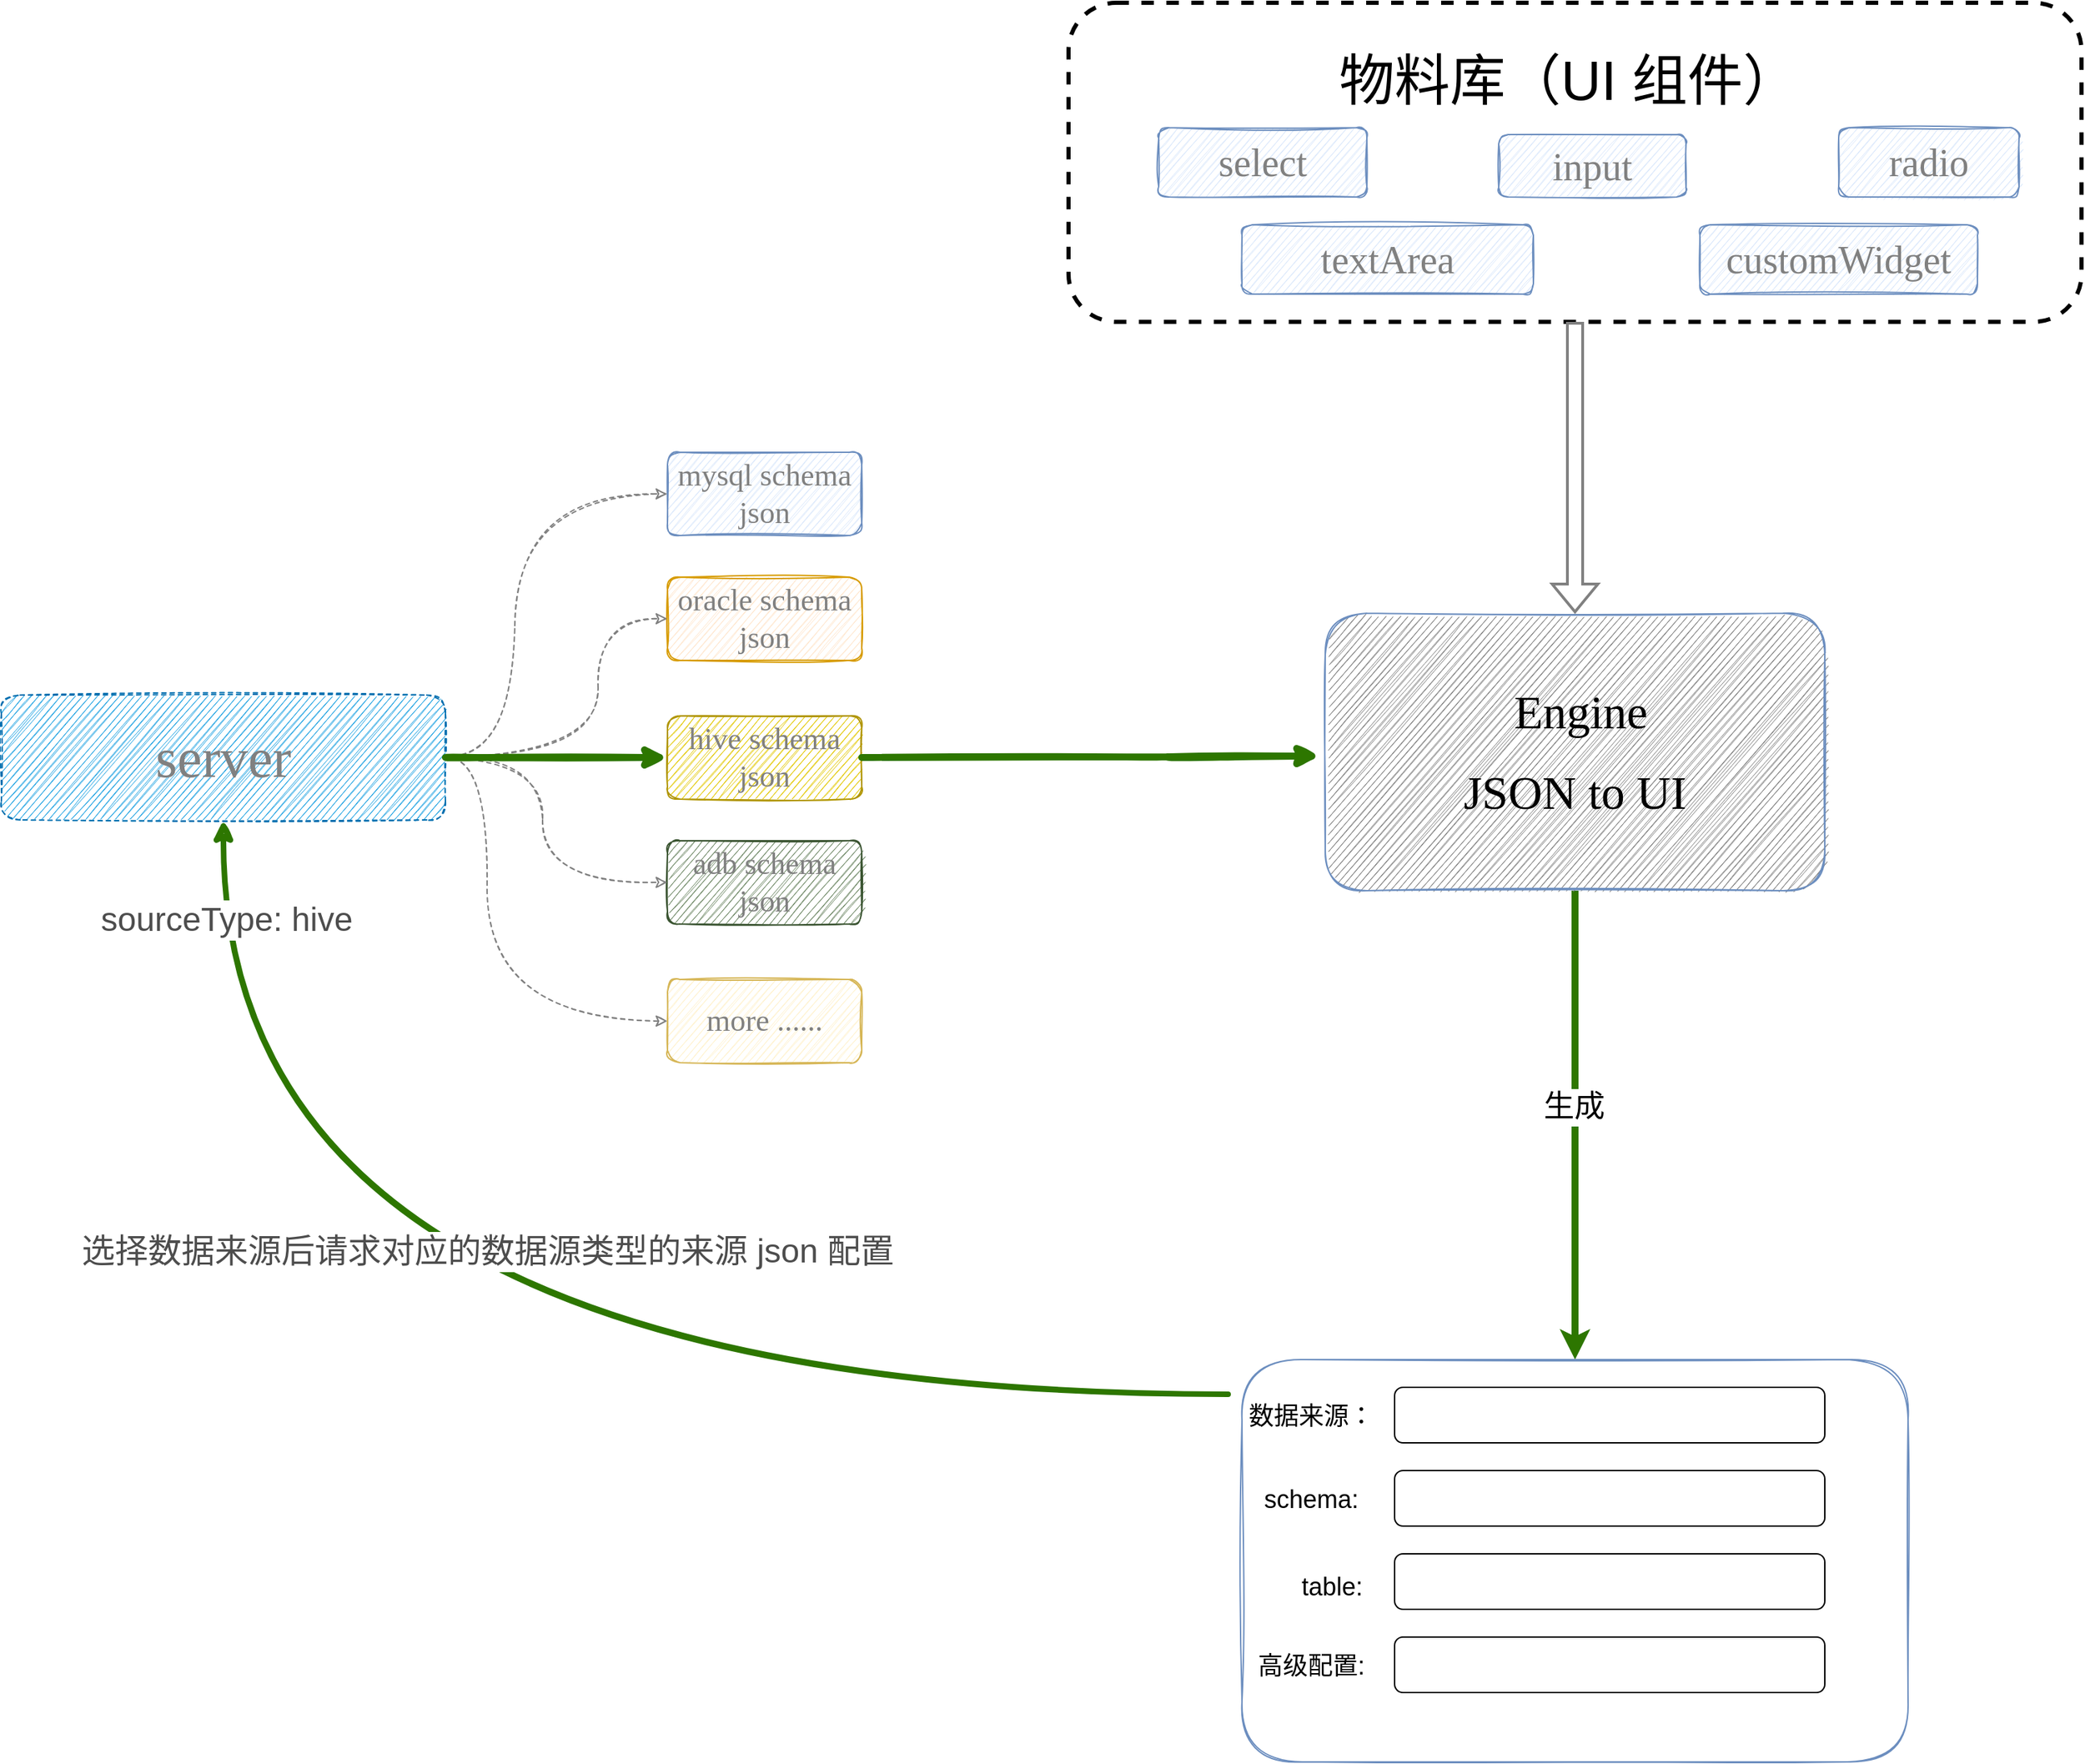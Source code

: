 <mxfile version="16.0.2" type="device" pages="5"><diagram id="eTyPMZK7rKxvYruFJb2P" name="第 1 页"><mxGraphModel dx="1702" dy="1493" grid="0" gridSize="10" guides="1" tooltips="1" connect="1" arrows="1" fold="1" page="0" pageScale="1" pageWidth="1169" pageHeight="1654" math="0" shadow="0"><root><mxCell id="0"/><mxCell id="1" parent="0"/><mxCell id="8r6Vxgrx9yRZahOUVFy2-12" value="" style="edgeStyle=orthogonalEdgeStyle;rounded=0;orthogonalLoop=1;jettySize=auto;html=1;fontSize=22;fontColor=#000000;endArrow=classic;endFill=0;strokeWidth=5;fillColor=#60a917;strokeColor=#2D7600;" parent="1" source="8r6Vxgrx9yRZahOUVFy2-2" target="8r6Vxgrx9yRZahOUVFy2-11" edge="1"><mxGeometry relative="1" as="geometry"/></mxCell><mxCell id="8r6Vxgrx9yRZahOUVFy2-14" value="生成" style="edgeLabel;html=1;align=center;verticalAlign=middle;resizable=0;points=[];fontSize=22;fontColor=#000000;" parent="8r6Vxgrx9yRZahOUVFy2-12" vertex="1" connectable="0"><mxGeometry x="-0.076" y="-1" relative="1" as="geometry"><mxPoint as="offset"/></mxGeometry></mxCell><mxCell id="8r6Vxgrx9yRZahOUVFy2-2" value="&lt;p style=&quot;line-height: 1.7; font-size: 34px;&quot;&gt;&lt;font color=&quot;#000000&quot; style=&quot;font-size: 34px;&quot;&gt;&lt;font face=&quot;Comic Sans MS&quot; style=&quot;font-size: 34px;&quot;&gt;&lt;span style=&quot;font-size: 34px;&quot;&gt;&amp;nbsp;&lt;/span&gt;&lt;font style=&quot;font-size: 34px;&quot;&gt;Engine&lt;/font&gt;&lt;br style=&quot;font-size: 34px;&quot;&gt;&lt;/font&gt;&lt;span style=&quot;font-family: &amp;quot;comic sans ms&amp;quot;; font-size: 34px;&quot;&gt;JSON to UI&lt;/span&gt;&lt;/font&gt;&lt;font face=&quot;Comic Sans MS&quot; style=&quot;font-size: 34px;&quot;&gt;&lt;span style=&quot;font-size: 34px;&quot;&gt;&lt;br style=&quot;font-size: 34px;&quot;&gt;&lt;/span&gt;&lt;/font&gt;&lt;/p&gt;" style="rounded=1;whiteSpace=wrap;html=1;fillColor=#808080;strokeColor=#6c8ebf;sketch=1;fontColor=#00FFFF;fontSize=34;" parent="1" vertex="1"><mxGeometry x="1354" y="530" width="360" height="200" as="geometry"/></mxCell><mxCell id="8r6Vxgrx9yRZahOUVFy2-3" value="" style="rounded=1;whiteSpace=wrap;html=1;fontSize=27;fillColor=none;dashed=1;strokeWidth=3;" parent="1" vertex="1"><mxGeometry x="1169" y="90" width="730" height="230" as="geometry"/></mxCell><mxCell id="8r6Vxgrx9yRZahOUVFy2-4" value="&lt;font color=&quot;#808080&quot; face=&quot;Comic Sans MS&quot; style=&quot;font-size: 22px;&quot;&gt;&lt;span style=&quot;font-size: 22px;&quot;&gt;mysql schema json&lt;/span&gt;&lt;/font&gt;" style="rounded=1;whiteSpace=wrap;html=1;fillColor=#dae8fc;strokeColor=#6c8ebf;sketch=1;fontSize=22;" parent="1" vertex="1"><mxGeometry x="880" y="414" width="140" height="60" as="geometry"/></mxCell><mxCell id="8r6Vxgrx9yRZahOUVFy2-5" value="&lt;font color=&quot;#808080&quot; face=&quot;Comic Sans MS&quot; style=&quot;font-size: 22px;&quot;&gt;&lt;span style=&quot;font-size: 22px;&quot;&gt;oracle schema json&lt;/span&gt;&lt;/font&gt;" style="rounded=1;whiteSpace=wrap;html=1;fillColor=#ffe6cc;strokeColor=#d79b00;sketch=1;fontSize=22;" parent="1" vertex="1"><mxGeometry x="880" y="504" width="140" height="60" as="geometry"/></mxCell><mxCell id="8r6Vxgrx9yRZahOUVFy2-6" value="&lt;font color=&quot;#808080&quot; face=&quot;Comic Sans MS&quot; style=&quot;font-size: 22px;&quot;&gt;&lt;span style=&quot;font-size: 22px;&quot;&gt;hive schema json&lt;/span&gt;&lt;/font&gt;" style="rounded=1;whiteSpace=wrap;html=1;fillColor=#e3c800;strokeColor=#B09500;sketch=1;fontSize=22;fontColor=#000000;" parent="1" vertex="1"><mxGeometry x="880" y="604" width="140" height="60" as="geometry"/></mxCell><mxCell id="8r6Vxgrx9yRZahOUVFy2-7" value="物料库（UI 组件）" style="text;html=1;align=center;verticalAlign=middle;resizable=0;points=[];autosize=1;strokeColor=none;fillColor=none;fontSize=40;" parent="1" vertex="1"><mxGeometry x="1354" y="120" width="350" height="50" as="geometry"/></mxCell><mxCell id="8r6Vxgrx9yRZahOUVFy2-8" value="&lt;font color=&quot;#808080&quot; face=&quot;Comic Sans MS&quot; style=&quot;font-size: 40px;&quot;&gt;server&lt;/font&gt;" style="rounded=1;whiteSpace=wrap;html=1;fillColor=#1ba1e2;strokeColor=#006EAF;sketch=1;dashed=1;fontSize=40;fontColor=#ffffff;" parent="1" vertex="1"><mxGeometry x="400" y="589" width="320" height="90" as="geometry"/></mxCell><mxCell id="8r6Vxgrx9yRZahOUVFy2-11" value="&lt;p style=&quot;line-height: 1.7&quot;&gt;&lt;font face=&quot;Comic Sans MS&quot;&gt;&lt;span style=&quot;font-size: 14px&quot;&gt;&lt;br&gt;&lt;/span&gt;&lt;/font&gt;&lt;/p&gt;" style="rounded=1;whiteSpace=wrap;html=1;fillColor=none;strokeColor=#6c8ebf;sketch=1;fontColor=#00FFFF;" parent="1" vertex="1"><mxGeometry x="1294" y="1068" width="480" height="290" as="geometry"/></mxCell><mxCell id="8r6Vxgrx9yRZahOUVFy2-15" value="" style="rounded=1;whiteSpace=wrap;html=1;fontSize=22;fontColor=#000000;fillColor=none;" parent="1" vertex="1"><mxGeometry x="1404" y="1088" width="310" height="40" as="geometry"/></mxCell><mxCell id="8r6Vxgrx9yRZahOUVFy2-16" value="&lt;font style=&quot;font-size: 18px&quot;&gt;数据来源：&lt;/font&gt;" style="text;html=1;strokeColor=none;fillColor=none;align=center;verticalAlign=middle;whiteSpace=wrap;rounded=0;fontSize=22;fontColor=#000000;" parent="1" vertex="1"><mxGeometry x="1284" y="1093" width="120" height="30" as="geometry"/></mxCell><mxCell id="8r6Vxgrx9yRZahOUVFy2-18" value="" style="rounded=1;whiteSpace=wrap;html=1;fontSize=22;fontColor=#000000;fillColor=none;" parent="1" vertex="1"><mxGeometry x="1404" y="1148" width="310" height="40" as="geometry"/></mxCell><mxCell id="8r6Vxgrx9yRZahOUVFy2-19" value="&lt;span style=&quot;font-size: 18px&quot;&gt;schema:&lt;/span&gt;" style="text;html=1;strokeColor=none;fillColor=none;align=center;verticalAlign=middle;whiteSpace=wrap;rounded=0;fontSize=22;fontColor=#000000;" parent="1" vertex="1"><mxGeometry x="1284" y="1153" width="120" height="30" as="geometry"/></mxCell><mxCell id="8r6Vxgrx9yRZahOUVFy2-20" value="" style="rounded=1;whiteSpace=wrap;html=1;fontSize=22;fontColor=#000000;fillColor=none;" parent="1" vertex="1"><mxGeometry x="1404" y="1208" width="310" height="40" as="geometry"/></mxCell><mxCell id="8r6Vxgrx9yRZahOUVFy2-21" value="&lt;span style=&quot;font-size: 18px&quot;&gt;table:&lt;/span&gt;" style="text;html=1;strokeColor=none;fillColor=none;align=center;verticalAlign=middle;whiteSpace=wrap;rounded=0;fontSize=22;fontColor=#000000;" parent="1" vertex="1"><mxGeometry x="1304" y="1213" width="110" height="35" as="geometry"/></mxCell><mxCell id="8r6Vxgrx9yRZahOUVFy2-22" value="" style="rounded=1;whiteSpace=wrap;html=1;fontSize=22;fontColor=#000000;fillColor=none;" parent="1" vertex="1"><mxGeometry x="1404" y="1268" width="310" height="40" as="geometry"/></mxCell><mxCell id="8r6Vxgrx9yRZahOUVFy2-23" value="&lt;span style=&quot;font-size: 18px&quot;&gt;高级配置:&lt;/span&gt;" style="text;html=1;strokeColor=none;fillColor=none;align=center;verticalAlign=middle;whiteSpace=wrap;rounded=0;fontSize=22;fontColor=#000000;" parent="1" vertex="1"><mxGeometry x="1284" y="1273" width="120" height="30" as="geometry"/></mxCell><mxCell id="8r6Vxgrx9yRZahOUVFy2-25" value="" style="edgeStyle=orthogonalEdgeStyle;curved=1;sketch=1;orthogonalLoop=1;jettySize=auto;html=1;fontFamily=Comic Sans MS;fontSize=14;fontColor=#666666;fillColor=#60a917;strokeColor=#2D7600;rounded=0;endArrow=classic;endFill=0;entryX=0.5;entryY=1;entryDx=0;entryDy=0;strokeWidth=4;exitX=0;exitY=0;exitDx=0;exitDy=0;" parent="1" source="8r6Vxgrx9yRZahOUVFy2-16" target="8r6Vxgrx9yRZahOUVFy2-8" edge="1"><mxGeometry relative="1" as="geometry"><mxPoint x="1220" y="1093" as="sourcePoint"/><mxPoint x="800" y="1044" as="targetPoint"/><Array as="points"><mxPoint x="560" y="1093"/></Array></mxGeometry></mxCell><mxCell id="8r6Vxgrx9yRZahOUVFy2-31" value="选择数据来源后请求对应的数据源类型的来源 json 配置" style="edgeLabel;html=1;align=center;verticalAlign=middle;resizable=0;points=[];fontSize=24;fontColor=#4D4D4D;" parent="8r6Vxgrx9yRZahOUVFy2-25" vertex="1" connectable="0"><mxGeometry x="-0.498" y="-2" relative="1" as="geometry"><mxPoint x="-249" y="-101" as="offset"/></mxGeometry></mxCell><mxCell id="8r6Vxgrx9yRZahOUVFy2-32" value="&lt;font style=&quot;font-size: 24px;&quot;&gt;sourceType: hive&lt;/font&gt;" style="edgeLabel;html=1;align=center;verticalAlign=middle;resizable=0;points=[];fontSize=24;fontColor=#4D4D4D;" parent="8r6Vxgrx9yRZahOUVFy2-25" vertex="1" connectable="0"><mxGeometry x="0.874" y="-2" relative="1" as="geometry"><mxPoint as="offset"/></mxGeometry></mxCell><mxCell id="8r6Vxgrx9yRZahOUVFy2-33" value="&lt;font color=&quot;#808080&quot; face=&quot;Comic Sans MS&quot; style=&quot;font-size: 22px;&quot;&gt;&lt;span style=&quot;font-size: 22px;&quot;&gt;adb schema json&lt;/span&gt;&lt;/font&gt;" style="rounded=1;whiteSpace=wrap;html=1;fillColor=#6d8764;strokeColor=#3A5431;sketch=1;fontSize=22;fontColor=#ffffff;" parent="1" vertex="1"><mxGeometry x="880" y="694" width="140" height="60" as="geometry"/></mxCell><mxCell id="8r6Vxgrx9yRZahOUVFy2-36" value="&lt;font color=&quot;#808080&quot; face=&quot;Comic Sans MS&quot; style=&quot;font-size: 22px;&quot;&gt;&lt;span style=&quot;font-size: 22px;&quot;&gt;more ......&lt;/span&gt;&lt;/font&gt;" style="rounded=1;whiteSpace=wrap;html=1;fillColor=#fff2cc;strokeColor=#d6b656;sketch=1;fontSize=22;" parent="1" vertex="1"><mxGeometry x="880" y="794" width="140" height="60" as="geometry"/></mxCell><mxCell id="8r6Vxgrx9yRZahOUVFy2-37" value="" style="edgeStyle=orthogonalEdgeStyle;curved=1;sketch=1;orthogonalLoop=1;jettySize=auto;html=1;fontFamily=Comic Sans MS;fontSize=14;fontColor=#666666;fillColor=#dae8fc;strokeColor=#808080;rounded=0;dashed=1;endArrow=classic;endFill=0;exitX=1;exitY=0.5;exitDx=0;exitDy=0;entryX=0;entryY=0.5;entryDx=0;entryDy=0;" parent="1" source="8r6Vxgrx9yRZahOUVFy2-8" target="8r6Vxgrx9yRZahOUVFy2-4" edge="1"><mxGeometry relative="1" as="geometry"><mxPoint x="850" y="654" as="sourcePoint"/><mxPoint x="850" y="734" as="targetPoint"/><Array as="points"><mxPoint x="720" y="634"/><mxPoint x="770" y="634"/><mxPoint x="770" y="444"/></Array></mxGeometry></mxCell><mxCell id="8r6Vxgrx9yRZahOUVFy2-39" value="" style="edgeStyle=orthogonalEdgeStyle;curved=1;sketch=1;orthogonalLoop=1;jettySize=auto;html=1;fontFamily=Comic Sans MS;fontSize=14;fontColor=#666666;fillColor=#dae8fc;strokeColor=#808080;rounded=0;dashed=1;endArrow=classic;endFill=0;exitX=1;exitY=0.5;exitDx=0;exitDy=0;entryX=0;entryY=0.5;entryDx=0;entryDy=0;" parent="1" source="8r6Vxgrx9yRZahOUVFy2-8" target="8r6Vxgrx9yRZahOUVFy2-5" edge="1"><mxGeometry relative="1" as="geometry"><mxPoint x="850" y="644" as="sourcePoint"/><mxPoint x="850" y="724" as="targetPoint"/><Array as="points"><mxPoint x="830" y="634"/><mxPoint x="830" y="534"/></Array></mxGeometry></mxCell><mxCell id="8r6Vxgrx9yRZahOUVFy2-41" value="" style="edgeStyle=orthogonalEdgeStyle;curved=1;sketch=1;orthogonalLoop=1;jettySize=auto;html=1;fontFamily=Comic Sans MS;fontSize=14;fontColor=#666666;fillColor=#dae8fc;strokeColor=#808080;rounded=0;dashed=1;endArrow=classic;endFill=0;entryX=0;entryY=0.5;entryDx=0;entryDy=0;" parent="1" target="8r6Vxgrx9yRZahOUVFy2-33" edge="1"><mxGeometry relative="1" as="geometry"><mxPoint x="720" y="634" as="sourcePoint"/><mxPoint x="790" y="764" as="targetPoint"/><Array as="points"><mxPoint x="790" y="634"/><mxPoint x="790" y="724"/></Array></mxGeometry></mxCell><mxCell id="8r6Vxgrx9yRZahOUVFy2-42" value="" style="edgeStyle=orthogonalEdgeStyle;curved=1;sketch=1;orthogonalLoop=1;jettySize=auto;html=1;fontFamily=Comic Sans MS;fontSize=14;fontColor=#666666;fillColor=#dae8fc;strokeColor=#808080;rounded=0;dashed=1;endArrow=classic;endFill=0;exitX=1;exitY=0.5;exitDx=0;exitDy=0;entryX=0;entryY=0.5;entryDx=0;entryDy=0;" parent="1" source="8r6Vxgrx9yRZahOUVFy2-8" target="8r6Vxgrx9yRZahOUVFy2-36" edge="1"><mxGeometry relative="1" as="geometry"><mxPoint x="730" y="724" as="sourcePoint"/><mxPoint x="760" y="844" as="targetPoint"/><Array as="points"><mxPoint x="750" y="634"/><mxPoint x="750" y="824"/></Array></mxGeometry></mxCell><mxCell id="8r6Vxgrx9yRZahOUVFy2-43" value="" style="edgeStyle=orthogonalEdgeStyle;curved=1;sketch=1;orthogonalLoop=1;jettySize=auto;html=1;fontFamily=Comic Sans MS;fontSize=14;fontColor=#666666;fillColor=#60a917;strokeColor=#2D7600;rounded=0;endArrow=classic;endFill=0;exitX=1;exitY=0.5;exitDx=0;exitDy=0;entryX=0;entryY=0.5;entryDx=0;entryDy=0;strokeWidth=5;" parent="1" source="8r6Vxgrx9yRZahOUVFy2-8" target="8r6Vxgrx9yRZahOUVFy2-6" edge="1"><mxGeometry relative="1" as="geometry"><mxPoint x="850" y="634" as="sourcePoint"/><mxPoint x="850" y="714" as="targetPoint"/><Array as="points"/></mxGeometry></mxCell><mxCell id="8r6Vxgrx9yRZahOUVFy2-44" value="" style="edgeStyle=orthogonalEdgeStyle;curved=1;sketch=1;orthogonalLoop=1;jettySize=auto;html=1;fontFamily=Comic Sans MS;fontSize=14;fontColor=#666666;fillColor=#60a917;strokeColor=#2D7600;rounded=0;endArrow=classic;endFill=0;exitX=1;exitY=0.5;exitDx=0;exitDy=0;strokeWidth=5;" parent="1" source="8r6Vxgrx9yRZahOUVFy2-6" edge="1"><mxGeometry relative="1" as="geometry"><mxPoint x="1240" y="624" as="sourcePoint"/><mxPoint x="1350" y="633" as="targetPoint"/><Array as="points"><mxPoint x="1240" y="634"/><mxPoint x="1436" y="633"/></Array></mxGeometry></mxCell><mxCell id="8r6Vxgrx9yRZahOUVFy2-46" value="&lt;font color=&quot;#808080&quot; face=&quot;Comic Sans MS&quot; style=&quot;font-size: 28px;&quot;&gt;select&lt;/font&gt;" style="rounded=1;whiteSpace=wrap;html=1;fillColor=#dae8fc;strokeColor=#6c8ebf;sketch=1;fontSize=28;fontColor=#4D4D4D;" parent="1" vertex="1"><mxGeometry x="1234" y="180" width="150" height="50" as="geometry"/></mxCell><mxCell id="8r6Vxgrx9yRZahOUVFy2-48" value="&lt;font color=&quot;#808080&quot; face=&quot;Comic Sans MS&quot; style=&quot;font-size: 28px;&quot;&gt;&lt;span style=&quot;font-size: 28px;&quot;&gt;input&lt;/span&gt;&lt;/font&gt;" style="rounded=1;whiteSpace=wrap;html=1;fillColor=#dae8fc;strokeColor=#6c8ebf;sketch=1;fontSize=28;fontColor=#4D4D4D;" parent="1" vertex="1"><mxGeometry x="1479" y="185" width="135" height="45" as="geometry"/></mxCell><mxCell id="8r6Vxgrx9yRZahOUVFy2-49" value="&lt;font color=&quot;#808080&quot; face=&quot;Comic Sans MS&quot; style=&quot;font-size: 28px;&quot;&gt;&lt;span style=&quot;font-size: 28px;&quot;&gt;textArea&lt;/span&gt;&lt;/font&gt;" style="rounded=1;whiteSpace=wrap;html=1;fillColor=#dae8fc;strokeColor=#6c8ebf;sketch=1;fontSize=28;fontColor=#4D4D4D;" parent="1" vertex="1"><mxGeometry x="1294" y="250" width="210" height="50" as="geometry"/></mxCell><mxCell id="8r6Vxgrx9yRZahOUVFy2-50" value="&lt;font color=&quot;#808080&quot; face=&quot;Comic Sans MS&quot; style=&quot;font-size: 28px;&quot;&gt;&lt;span style=&quot;font-size: 28px;&quot;&gt;customWidget&lt;/span&gt;&lt;/font&gt;" style="rounded=1;whiteSpace=wrap;html=1;fillColor=#dae8fc;strokeColor=#6c8ebf;sketch=1;fontSize=28;fontColor=#4D4D4D;" parent="1" vertex="1"><mxGeometry x="1624" y="250" width="200" height="50" as="geometry"/></mxCell><mxCell id="8r6Vxgrx9yRZahOUVFy2-51" value="&lt;font color=&quot;#808080&quot; face=&quot;Comic Sans MS&quot; style=&quot;font-size: 28px;&quot;&gt;&lt;span style=&quot;font-size: 28px;&quot;&gt;radio&lt;/span&gt;&lt;/font&gt;" style="rounded=1;whiteSpace=wrap;html=1;fillColor=#dae8fc;strokeColor=#6c8ebf;sketch=1;fontSize=28;fontColor=#4D4D4D;" parent="1" vertex="1"><mxGeometry x="1724" y="180" width="130" height="50" as="geometry"/></mxCell><mxCell id="8r6Vxgrx9yRZahOUVFy2-57" value="" style="shape=flexArrow;endArrow=classic;html=1;rounded=0;fontSize=19;fontColor=#4D4D4D;strokeColor=#808080;strokeWidth=2;exitX=0.5;exitY=1;exitDx=0;exitDy=0;entryX=0.5;entryY=0;entryDx=0;entryDy=0;" parent="1" source="8r6Vxgrx9yRZahOUVFy2-3" target="8r6Vxgrx9yRZahOUVFy2-2" edge="1"><mxGeometry width="50" height="50" relative="1" as="geometry"><mxPoint x="1414" y="360" as="sourcePoint"/><mxPoint x="1464" y="310" as="targetPoint"/></mxGeometry></mxCell></root></mxGraphModel></diagram><diagram id="UWGicqF4S6JiQsiPytwT" name="第 2 页"><mxGraphModel dx="4632" dy="2688" grid="1" gridSize="10" guides="1" tooltips="1" connect="1" arrows="1" fold="1" page="1" pageScale="1" pageWidth="1169" pageHeight="1654" math="0" shadow="0"><root><mxCell id="CtoHX_tpEh40juz2wK_8-0"/><mxCell id="CtoHX_tpEh40juz2wK_8-1" parent="CtoHX_tpEh40juz2wK_8-0"/><mxCell id="CtoHX_tpEh40juz2wK_8-2" value="" style="rounded=1;whiteSpace=wrap;html=1;fillColor=#fad7ac;strokeColor=#b46504;sketch=1;" parent="CtoHX_tpEh40juz2wK_8-1" vertex="1"><mxGeometry x="640" y="460" width="520" height="450" as="geometry"/></mxCell><mxCell id="CtoHX_tpEh40juz2wK_8-3" value="&lt;span style=&quot;font-family: &amp;#34;comic sans ms&amp;#34;&quot;&gt;&lt;font style=&quot;font-size: 23px&quot;&gt;Expression Parser&lt;/font&gt;&lt;/span&gt;" style="text;html=1;strokeColor=none;fillColor=none;align=center;verticalAlign=middle;whiteSpace=wrap;rounded=0;" parent="CtoHX_tpEh40juz2wK_8-1" vertex="1"><mxGeometry x="742.5" y="480" width="315" height="30" as="geometry"/></mxCell><mxCell id="CtoHX_tpEh40juz2wK_8-4" value="" style="rounded=1;whiteSpace=wrap;html=1;fillColor=#CCCCCC;strokeColor=#314354;sketch=1;fontFamily=Comic Sans MS;fontSize=16;fontColor=#ffffff;" parent="CtoHX_tpEh40juz2wK_8-1" vertex="1"><mxGeometry x="1560" y="570" width="620" height="280" as="geometry"/></mxCell><mxCell id="CtoHX_tpEh40juz2wK_8-5" value="&lt;span style=&quot;color: rgb(51 , 51 , 51)&quot;&gt;&lt;font style=&quot;font-size: 22px&quot;&gt;&lt;b&gt;Form Renderer&lt;/b&gt;&lt;/font&gt;&lt;/span&gt;" style="text;html=1;strokeColor=none;fillColor=none;align=center;verticalAlign=middle;whiteSpace=wrap;rounded=0;fontFamily=Comic Sans MS;fontSize=16;fontColor=#000000;" parent="CtoHX_tpEh40juz2wK_8-1" vertex="1"><mxGeometry x="1775.25" y="570" width="189.5" height="50" as="geometry"/></mxCell><mxCell id="CtoHX_tpEh40juz2wK_8-6" value="&lt;span style=&quot;font-size: 14px&quot;&gt;&lt;font color=&quot;#333333&quot;&gt;React Context &lt;br&gt;For&amp;nbsp; ExtraData&lt;/font&gt;&lt;br&gt;&lt;/span&gt;" style="rounded=1;whiteSpace=wrap;html=1;fillColor=#fa6800;strokeColor=#C73500;sketch=1;fontFamily=Comic Sans MS;fontSize=22;fontColor=#000000;" parent="CtoHX_tpEh40juz2wK_8-1" vertex="1"><mxGeometry x="1910" y="670" width="210" height="100" as="geometry"/></mxCell><mxCell id="CtoHX_tpEh40juz2wK_8-7" value="&lt;span style=&quot;font-size: 14px&quot;&gt;&lt;font color=&quot;#333333&quot;&gt;FormInstance&lt;br&gt;(formData)&lt;/font&gt;&lt;br&gt;&lt;/span&gt;" style="rounded=1;whiteSpace=wrap;html=1;fillColor=#b1ddf0;strokeColor=#10739e;sketch=1;fontFamily=Comic Sans MS;fontSize=22;" parent="CtoHX_tpEh40juz2wK_8-1" vertex="1"><mxGeometry x="1640" y="667" width="207.5" height="100" as="geometry"/></mxCell><mxCell id="CtoHX_tpEh40juz2wK_8-8" value="&lt;font color=&quot;#000000&quot;&gt;DataSourceConfigJson&lt;/font&gt;" style="rounded=1;whiteSpace=wrap;html=1;fillColor=#60a917;strokeColor=#2D7600;sketch=1;fontFamily=Comic Sans MS;fontSize=22;fontColor=#ffffff;" parent="CtoHX_tpEh40juz2wK_8-1" vertex="1"><mxGeometry x="1540" y="120" width="340" height="90" as="geometry"/></mxCell><mxCell id="CtoHX_tpEh40juz2wK_8-9" value="" style="rounded=1;whiteSpace=wrap;html=1;fillColor=#dae8fc;strokeColor=#6c8ebf;sketch=1;fontFamily=Comic Sans MS;fontSize=22;" parent="CtoHX_tpEh40juz2wK_8-1" vertex="1"><mxGeometry x="1920" y="20" width="280" height="250" as="geometry"/></mxCell><mxCell id="CtoHX_tpEh40juz2wK_8-10" value="&lt;font color=&quot;#333333&quot;&gt;FormServicePool&lt;/font&gt;" style="rounded=1;whiteSpace=wrap;html=1;fillColor=#76608a;strokeColor=#432D57;sketch=1;fontFamily=Comic Sans MS;fontSize=22;fontColor=#ffffff;" parent="CtoHX_tpEh40juz2wK_8-1" vertex="1"><mxGeometry x="60" y="658.75" width="210" height="82.5" as="geometry"/></mxCell><mxCell id="CtoHX_tpEh40juz2wK_8-11" value="" style="edgeStyle=orthogonalEdgeStyle;curved=1;sketch=1;orthogonalLoop=1;jettySize=auto;html=1;fontFamily=Comic Sans MS;fontSize=14;fontColor=#666666;fillColor=#60a917;strokeColor=#2D7600;rounded=0;exitX=0.25;exitY=0;exitDx=0;exitDy=0;strokeWidth=2;" parent="CtoHX_tpEh40juz2wK_8-1" source="CtoHX_tpEh40juz2wK_8-4" target="CtoHX_tpEh40juz2wK_8-2" edge="1"><mxGeometry relative="1" as="geometry"><mxPoint x="1670" y="430" as="sourcePoint"/><mxPoint x="1160" y="540" as="targetPoint"/><Array as="points"><mxPoint x="1715" y="530"/></Array></mxGeometry></mxCell><mxCell id="CtoHX_tpEh40juz2wK_8-12" value="Datasource Json Config" style="edgeLabel;html=1;align=center;verticalAlign=middle;resizable=0;points=[];fontSize=18;fontFamily=Comic Sans MS;fontColor=#808080;" parent="CtoHX_tpEh40juz2wK_8-11" vertex="1" connectable="0"><mxGeometry x="0.378" y="1" relative="1" as="geometry"><mxPoint x="15" y="-1" as="offset"/></mxGeometry></mxCell><mxCell id="CtoHX_tpEh40juz2wK_8-13" value="" style="edgeStyle=orthogonalEdgeStyle;curved=1;sketch=1;orthogonalLoop=1;jettySize=auto;html=1;fontFamily=Comic Sans MS;fontSize=14;fontColor=#666666;fillColor=#60a917;strokeColor=#2D7600;rounded=0;exitX=0;exitY=0;exitDx=0;exitDy=0;strokeWidth=2;" parent="CtoHX_tpEh40juz2wK_8-1" source="CtoHX_tpEh40juz2wK_8-6" edge="1"><mxGeometry relative="1" as="geometry"><mxPoint x="1490" y="650" as="sourcePoint"/><mxPoint x="1160" y="570" as="targetPoint"/><Array as="points"><mxPoint x="1910" y="630"/><mxPoint x="1670" y="630"/><mxPoint x="1670" y="570"/></Array></mxGeometry></mxCell><mxCell id="CtoHX_tpEh40juz2wK_8-14" value="extraData" style="edgeLabel;html=1;align=center;verticalAlign=middle;resizable=0;points=[];fontSize=18;fontFamily=Comic Sans MS;fontColor=#808080;" parent="CtoHX_tpEh40juz2wK_8-13" vertex="1" connectable="0"><mxGeometry x="0.08" y="-3" relative="1" as="geometry"><mxPoint x="-231" y="3" as="offset"/></mxGeometry></mxCell><mxCell id="CtoHX_tpEh40juz2wK_8-15" value="" style="edgeStyle=orthogonalEdgeStyle;curved=1;sketch=1;orthogonalLoop=1;jettySize=auto;html=1;fontFamily=Comic Sans MS;fontSize=14;fontColor=#666666;fillColor=#60a917;strokeColor=#2D7600;rounded=0;exitX=0;exitY=0;exitDx=0;exitDy=0;strokeWidth=2;" parent="CtoHX_tpEh40juz2wK_8-1" source="CtoHX_tpEh40juz2wK_8-7" edge="1"><mxGeometry relative="1" as="geometry"><mxPoint x="1590" y="720" as="sourcePoint"/><mxPoint x="1160" y="610" as="targetPoint"/><Array as="points"><mxPoint x="1640" y="610"/></Array></mxGeometry></mxCell><mxCell id="CtoHX_tpEh40juz2wK_8-16" value="formData" style="edgeLabel;html=1;align=center;verticalAlign=middle;resizable=0;points=[];fontSize=18;fontFamily=Comic Sans MS;fontColor=#808080;" parent="CtoHX_tpEh40juz2wK_8-15" vertex="1" connectable="0"><mxGeometry x="0.136" y="-1" relative="1" as="geometry"><mxPoint x="-82" y="1" as="offset"/></mxGeometry></mxCell><mxCell id="CtoHX_tpEh40juz2wK_8-17" value="接收到json后，&lt;br&gt;交给Expression Parser处理" style="text;html=1;align=center;verticalAlign=middle;resizable=0;points=[];autosize=1;strokeColor=none;fillColor=none;fontSize=18;fontFamily=Comic Sans MS;fontColor=#808080;" parent="CtoHX_tpEh40juz2wK_8-1" vertex="1"><mxGeometry x="1450" y="470" width="240" height="50" as="geometry"/></mxCell><mxCell id="CtoHX_tpEh40juz2wK_8-18" value="" style="rounded=1;whiteSpace=wrap;html=1;fillColor=#b0e3e6;strokeColor=#0e8088;sketch=1;fontFamily=Comic Sans MS;fontSize=18;" parent="CtoHX_tpEh40juz2wK_8-1" vertex="1"><mxGeometry x="640" y="970" width="520" height="260" as="geometry"/></mxCell><mxCell id="CtoHX_tpEh40juz2wK_8-19" value="&lt;font face=&quot;comic sans ms&quot; style=&quot;font-size: 25px&quot;&gt;interaction&lt;/font&gt;" style="text;html=1;strokeColor=none;fillColor=none;align=center;verticalAlign=middle;whiteSpace=wrap;rounded=0;" parent="CtoHX_tpEh40juz2wK_8-1" vertex="1"><mxGeometry x="747.5" y="985" width="315" height="30" as="geometry"/></mxCell><mxCell id="CtoHX_tpEh40juz2wK_8-20" value="&lt;font style=&quot;font-size: 22px&quot; color=&quot;#333333&quot;&gt;RuleMap&lt;/font&gt;" style="rounded=1;whiteSpace=wrap;html=1;fillColor=#e51400;strokeColor=#B20000;sketch=1;fontFamily=Comic Sans MS;fontSize=18;fontColor=#ffffff;" parent="CtoHX_tpEh40juz2wK_8-1" vertex="1"><mxGeometry x="60" y="530" width="210" height="80" as="geometry"/></mxCell><mxCell id="CtoHX_tpEh40juz2wK_8-21" value="" style="edgeStyle=orthogonalEdgeStyle;curved=1;sketch=1;orthogonalLoop=1;jettySize=auto;html=1;fontFamily=Comic Sans MS;fontSize=14;fontColor=#666666;fillColor=#e51400;strokeColor=#B20000;rounded=0;exitX=1;exitY=0.5;exitDx=0;exitDy=0;strokeWidth=2;" parent="CtoHX_tpEh40juz2wK_8-1" source="CtoHX_tpEh40juz2wK_8-20" edge="1"><mxGeometry relative="1" as="geometry"><mxPoint x="810" y="320" as="sourcePoint"/><mxPoint x="640.0" y="573" as="targetPoint"/><Array as="points"><mxPoint x="520" y="573"/></Array></mxGeometry></mxCell><mxCell id="CtoHX_tpEh40juz2wK_8-22" value="&lt;font color=&quot;#808080&quot; style=&quot;font-size: 17px&quot;&gt;提供rule&lt;/font&gt;" style="edgeLabel;html=1;align=center;verticalAlign=middle;resizable=0;points=[];fontSize=22;fontFamily=Comic Sans MS;fontColor=#333333;" parent="CtoHX_tpEh40juz2wK_8-21" vertex="1" connectable="0"><mxGeometry x="-0.198" y="3" relative="1" as="geometry"><mxPoint x="7" as="offset"/></mxGeometry></mxCell><mxCell id="CtoHX_tpEh40juz2wK_8-23" value="" style="edgeStyle=orthogonalEdgeStyle;curved=1;sketch=1;orthogonalLoop=1;jettySize=auto;html=1;fontFamily=Comic Sans MS;fontSize=14;fontColor=#666666;fillColor=#f0a30a;strokeColor=#BD7000;rounded=0;entryX=0.002;entryY=0.668;entryDx=0;entryDy=0;strokeWidth=2;entryPerimeter=0;" parent="CtoHX_tpEh40juz2wK_8-1" source="CtoHX_tpEh40juz2wK_8-2" target="CtoHX_tpEh40juz2wK_8-4" edge="1"><mxGeometry relative="1" as="geometry"><mxPoint x="1360.0" y="830" as="sourcePoint"/><mxPoint x="1910" y="867.5" as="targetPoint"/><Array as="points"><mxPoint x="1370" y="760"/><mxPoint x="1370" y="755"/><mxPoint x="1560" y="755"/><mxPoint x="1560" y="757"/></Array></mxGeometry></mxCell><mxCell id="CtoHX_tpEh40juz2wK_8-24" value="&lt;font style=&quot;font-size: 18px&quot; color=&quot;#808080&quot;&gt;transformed json config&lt;/font&gt;" style="edgeLabel;html=1;align=center;verticalAlign=middle;resizable=0;points=[];fontSize=22;fontFamily=Comic Sans MS;fontColor=#666666;" parent="CtoHX_tpEh40juz2wK_8-23" vertex="1" connectable="0"><mxGeometry x="-0.34" y="1" relative="1" as="geometry"><mxPoint x="39" y="-4" as="offset"/></mxGeometry></mxCell><mxCell id="CtoHX_tpEh40juz2wK_8-25" value="" style="edgeStyle=orthogonalEdgeStyle;curved=1;sketch=1;orthogonalLoop=1;jettySize=auto;html=1;fontFamily=Comic Sans MS;fontSize=14;fontColor=#666666;fillColor=#60a917;strokeColor=#2D7600;rounded=0;exitX=0.532;exitY=1.002;exitDx=0;exitDy=0;strokeWidth=2;exitPerimeter=0;entryX=0.5;entryY=0;entryDx=0;entryDy=0;" parent="CtoHX_tpEh40juz2wK_8-1" source="CtoHX_tpEh40juz2wK_8-4" target="CtoHX_tpEh40juz2wK_8-29" edge="1"><mxGeometry relative="1" as="geometry"><mxPoint x="1920" y="920" as="sourcePoint"/><mxPoint x="1920" y="1130" as="targetPoint"/><Array as="points"><mxPoint x="1890" y="1410"/></Array></mxGeometry></mxCell><mxCell id="CtoHX_tpEh40juz2wK_8-26" value="根据parsed object 和物料库生成 UI" style="edgeLabel;html=1;align=center;verticalAlign=middle;resizable=0;points=[];fontSize=18;fontFamily=Comic Sans MS;fontColor=#808080;" parent="CtoHX_tpEh40juz2wK_8-25" vertex="1" connectable="0"><mxGeometry x="-0.124" y="-1" relative="1" as="geometry"><mxPoint x="1" y="5" as="offset"/></mxGeometry></mxCell><mxCell id="CtoHX_tpEh40juz2wK_8-27" value="" style="edgeStyle=orthogonalEdgeStyle;curved=1;sketch=1;orthogonalLoop=1;jettySize=auto;html=1;fontFamily=Comic Sans MS;fontSize=14;fontColor=#666666;fillColor=#dae8fc;strokeColor=#6c8ebf;rounded=0;dashed=1;endArrow=blockThin;endFill=0;exitX=0;exitY=0.5;exitDx=0;exitDy=0;strokeWidth=2;entryX=1.002;entryY=0.873;entryDx=0;entryDy=0;entryPerimeter=0;" parent="CtoHX_tpEh40juz2wK_8-1" source="CtoHX_tpEh40juz2wK_8-29" target="CtoHX_tpEh40juz2wK_8-18" edge="1"><mxGeometry relative="1" as="geometry"><mxPoint x="1910" y="910" as="sourcePoint"/><mxPoint x="1080" y="1255" as="targetPoint"/><Array as="points"><mxPoint x="1780" y="1480"/><mxPoint x="1440" y="1480"/><mxPoint x="1440" y="1197"/></Array></mxGeometry></mxCell><mxCell id="CtoHX_tpEh40juz2wK_8-28" value="发布 change 事件" style="edgeLabel;html=1;align=center;verticalAlign=middle;resizable=0;points=[];fontSize=18;fontFamily=Comic Sans MS;fontColor=#808080;" parent="CtoHX_tpEh40juz2wK_8-27" vertex="1" connectable="0"><mxGeometry x="0.297" y="-62" relative="1" as="geometry"><mxPoint x="58" y="219" as="offset"/></mxGeometry></mxCell><mxCell id="CtoHX_tpEh40juz2wK_8-29" value="&lt;font color=&quot;#1a1a1a&quot; style=&quot;font-size: 26px&quot;&gt;Form UI&lt;/font&gt;" style="rounded=1;whiteSpace=wrap;html=1;fillColor=#008a00;strokeColor=#005700;sketch=1;labelBackgroundColor=none;fontFamily=Comic Sans MS;fontSize=18;fontColor=#ffffff;" parent="CtoHX_tpEh40juz2wK_8-1" vertex="1"><mxGeometry x="1780" y="1410" width="350" height="230" as="geometry"/></mxCell><mxCell id="CtoHX_tpEh40juz2wK_8-30" value="&lt;font face=&quot;Comic Sans MS&quot; color=&quot;#333333&quot; style=&quot;font-size: 22px&quot;&gt;DocsMap&lt;/font&gt;" style="rounded=1;whiteSpace=wrap;html=1;fillColor=#1ba1e2;strokeColor=#006EAF;sketch=1;fontColor=#ffffff;" parent="CtoHX_tpEh40juz2wK_8-1" vertex="1"><mxGeometry x="60" y="780" width="210" height="77.5" as="geometry"/></mxCell><mxCell id="CtoHX_tpEh40juz2wK_8-31" value="" style="edgeStyle=orthogonalEdgeStyle;curved=1;sketch=1;orthogonalLoop=1;jettySize=auto;html=1;fontFamily=Comic Sans MS;fontSize=14;fontColor=#666666;fillColor=#dae8fc;strokeColor=#76608A;rounded=0;exitX=1;exitY=0.5;exitDx=0;exitDy=0;entryX=-0.003;entryY=0.533;entryDx=0;entryDy=0;entryPerimeter=0;strokeWidth=2;" parent="CtoHX_tpEh40juz2wK_8-1" source="CtoHX_tpEh40juz2wK_8-10" target="CtoHX_tpEh40juz2wK_8-2" edge="1"><mxGeometry relative="1" as="geometry"><mxPoint x="400" y="680" as="sourcePoint"/><mxPoint x="400" y="760" as="targetPoint"/><Array as="points"/></mxGeometry></mxCell><mxCell id="CtoHX_tpEh40juz2wK_8-32" value="&lt;font color=&quot;#808080&quot; style=&quot;font-size: 18px&quot;&gt;提供service&lt;/font&gt;" style="edgeLabel;html=1;align=center;verticalAlign=middle;resizable=0;points=[];fontSize=22;fontColor=#333333;" parent="CtoHX_tpEh40juz2wK_8-31" vertex="1" connectable="0"><mxGeometry x="-0.122" y="3" relative="1" as="geometry"><mxPoint x="1" as="offset"/></mxGeometry></mxCell><mxCell id="CtoHX_tpEh40juz2wK_8-33" value="" style="rounded=1;whiteSpace=wrap;html=1;sketch=1;labelBackgroundColor=#FFFFFF;fontSize=22;fillColor=#fad7ac;strokeColor=#b46504;" parent="CtoHX_tpEh40juz2wK_8-1" vertex="1"><mxGeometry x="680" y="530" width="440" height="190" as="geometry"/></mxCell><mxCell id="CtoHX_tpEh40juz2wK_8-34" value="Parser" style="text;html=1;align=center;verticalAlign=middle;resizable=0;points=[];autosize=1;strokeColor=none;fillColor=none;fontSize=20;fontColor=#333333;fontFamily=Comic Sans MS;" parent="CtoHX_tpEh40juz2wK_8-1" vertex="1"><mxGeometry x="860" y="540" width="80" height="30" as="geometry"/></mxCell><mxCell id="CtoHX_tpEh40juz2wK_8-35" value="&lt;font style=&quot;font-size: 16px&quot; color=&quot;#333333&quot;&gt;GetExprParser&lt;/font&gt;" style="rounded=1;whiteSpace=wrap;html=1;fillColor=#1ba1e2;strokeColor=#006EAF;sketch=1;labelBackgroundColor=none;fontFamily=Comic Sans MS;fontSize=20;fontColor=#ffffff;" parent="CtoHX_tpEh40juz2wK_8-1" vertex="1"><mxGeometry x="720" y="580" width="160" height="50" as="geometry"/></mxCell><mxCell id="CtoHX_tpEh40juz2wK_8-36" value="&lt;font style=&quot;font-size: 16px&quot; color=&quot;#333333&quot;&gt;GetExprParser&lt;/font&gt;" style="rounded=1;whiteSpace=wrap;html=1;fillColor=#008a00;strokeColor=#005700;sketch=1;labelBackgroundColor=none;fontFamily=Comic Sans MS;fontSize=20;fontColor=#ffffff;" parent="CtoHX_tpEh40juz2wK_8-1" vertex="1"><mxGeometry x="920" y="580" width="160" height="50" as="geometry"/></mxCell><mxCell id="CtoHX_tpEh40juz2wK_8-37" value="&lt;span style=&quot;font-size: 16px&quot;&gt;&lt;font color=&quot;#333333&quot;&gt;validatorExprParser&lt;/font&gt;&lt;/span&gt;" style="rounded=1;whiteSpace=wrap;html=1;fillColor=#e3c800;strokeColor=#B09500;sketch=1;labelBackgroundColor=none;fontFamily=Comic Sans MS;fontSize=20;fontColor=#000000;" parent="CtoHX_tpEh40juz2wK_8-1" vertex="1"><mxGeometry x="720" y="654" width="160" height="55" as="geometry"/></mxCell><mxCell id="CtoHX_tpEh40juz2wK_8-38" value="&lt;span style=&quot;font-size: 16px&quot;&gt;functionExprParser&lt;/span&gt;" style="rounded=1;whiteSpace=wrap;html=1;fillColor=#fa6800;strokeColor=#C73500;sketch=1;labelBackgroundColor=none;fontFamily=Comic Sans MS;fontSize=20;fontColor=#000000;" parent="CtoHX_tpEh40juz2wK_8-1" vertex="1"><mxGeometry x="920" y="654" width="160" height="55" as="geometry"/></mxCell><mxCell id="CtoHX_tpEh40juz2wK_8-39" value="" style="rounded=1;whiteSpace=wrap;html=1;fillColor=#60a917;strokeColor=#2D7600;sketch=1;labelBackgroundColor=none;fontFamily=Comic Sans MS;fontSize=16;fontColor=#ffffff;" parent="CtoHX_tpEh40juz2wK_8-1" vertex="1"><mxGeometry x="680" y="767.5" width="440" height="95" as="geometry"/></mxCell><mxCell id="CtoHX_tpEh40juz2wK_8-40" value="&lt;font style=&quot;font-size: 20px&quot;&gt;JsonConfigTransFormer&lt;/font&gt;" style="text;html=1;align=center;verticalAlign=middle;resizable=0;points=[];autosize=1;strokeColor=none;fillColor=none;fontSize=16;fontFamily=Comic Sans MS;fontColor=#333333;" parent="CtoHX_tpEh40juz2wK_8-1" vertex="1"><mxGeometry x="780" y="770" width="240" height="30" as="geometry"/></mxCell><mxCell id="CtoHX_tpEh40juz2wK_8-41" value="&lt;font color=&quot;#666666&quot; style=&quot;font-size: 17px&quot;&gt;transform dataSource config json via parser&lt;/font&gt;" style="text;html=1;align=center;verticalAlign=middle;resizable=0;points=[];autosize=1;strokeColor=none;fillColor=none;fontSize=20;fontFamily=Comic Sans MS;fontColor=#333333;" parent="CtoHX_tpEh40juz2wK_8-1" vertex="1"><mxGeometry x="715" y="820" width="370" height="30" as="geometry"/></mxCell><mxCell id="CtoHX_tpEh40juz2wK_8-42" value="" style="edgeStyle=orthogonalEdgeStyle;curved=1;sketch=1;orthogonalLoop=1;jettySize=auto;html=1;fontFamily=Comic Sans MS;fontSize=14;fontColor=#666666;fillColor=#dae8fc;strokeColor=#6c8ebf;rounded=0;exitX=1;exitY=0.5;exitDx=0;exitDy=0;entryX=-0.006;entryY=0.796;entryDx=0;entryDy=0;entryPerimeter=0;strokeWidth=2;" parent="CtoHX_tpEh40juz2wK_8-1" source="CtoHX_tpEh40juz2wK_8-30" target="CtoHX_tpEh40juz2wK_8-2" edge="1"><mxGeometry relative="1" as="geometry"><mxPoint x="530" y="820" as="sourcePoint"/><mxPoint x="530" y="900" as="targetPoint"/><Array as="points"><mxPoint x="530" y="818"/></Array></mxGeometry></mxCell><mxCell id="CtoHX_tpEh40juz2wK_8-43" value="&lt;span style=&quot;color: rgb(128 , 128 , 128) ; font-family: &amp;#34;helvetica&amp;#34; ; font-size: 18px&quot;&gt;提供ToolTips&lt;/span&gt;" style="edgeLabel;html=1;align=center;verticalAlign=middle;resizable=0;points=[];fontSize=17;fontFamily=Comic Sans MS;fontColor=#666666;" parent="CtoHX_tpEh40juz2wK_8-42" vertex="1" connectable="0"><mxGeometry x="-0.023" y="2" relative="1" as="geometry"><mxPoint as="offset"/></mxGeometry></mxCell><mxCell id="CtoHX_tpEh40juz2wK_8-44" value="" style="edgeStyle=orthogonalEdgeStyle;curved=1;sketch=1;orthogonalLoop=1;jettySize=auto;html=1;fontFamily=Comic Sans MS;fontSize=14;fontColor=#666666;fillColor=#60a917;strokeColor=#2D7600;rounded=0;exitX=0.5;exitY=1;exitDx=0;exitDy=0;entryX=0.25;entryY=0;entryDx=0;entryDy=0;strokeWidth=2;" parent="CtoHX_tpEh40juz2wK_8-1" source="CtoHX_tpEh40juz2wK_8-8" target="CtoHX_tpEh40juz2wK_8-4" edge="1"><mxGeometry relative="1" as="geometry"><mxPoint x="1730" y="240" as="sourcePoint"/><mxPoint x="1730" y="320" as="targetPoint"/><Array as="points"><mxPoint x="1710" y="440"/><mxPoint x="1715" y="440"/></Array></mxGeometry></mxCell><mxCell id="CtoHX_tpEh40juz2wK_8-45" value="&lt;font color=&quot;#4d4d4d&quot; style=&quot;font-size: 20px&quot;&gt;PubSubCenter&lt;/font&gt;" style="rounded=1;whiteSpace=wrap;html=1;fillColor=#fa6800;strokeColor=#C73500;sketch=1;labelBackgroundColor=none;fontFamily=Comic Sans MS;fontSize=18;fontColor=#000000;" parent="CtoHX_tpEh40juz2wK_8-1" vertex="1"><mxGeometry x="720" y="1140" width="360" height="70" as="geometry"/></mxCell><mxCell id="CtoHX_tpEh40juz2wK_8-46" value="&lt;font style=&quot;font-size: 18px&quot; color=&quot;#4d4d4d&quot;&gt;Interaction Subscriber&lt;/font&gt;" style="rounded=1;whiteSpace=wrap;html=1;fillColor=#1ba1e2;strokeColor=#006EAF;sketch=1;labelBackgroundColor=none;fontFamily=Comic Sans MS;fontSize=18;fontColor=#ffffff;" parent="CtoHX_tpEh40juz2wK_8-1" vertex="1"><mxGeometry x="717.5" y="1040" width="365" height="70" as="geometry"/></mxCell><mxCell id="CtoHX_tpEh40juz2wK_8-47" value="" style="edgeStyle=orthogonalEdgeStyle;curved=1;sketch=1;orthogonalLoop=1;jettySize=auto;html=1;fontFamily=Comic Sans MS;fontSize=14;fontColor=#666666;fillColor=#dae8fc;strokeColor=#6c8ebf;rounded=0;exitX=1;exitY=0.5;exitDx=0;exitDy=0;entryX=0.25;entryY=1;entryDx=0;entryDy=0;dashed=1;strokeWidth=2;" parent="CtoHX_tpEh40juz2wK_8-1" source="CtoHX_tpEh40juz2wK_8-18" target="CtoHX_tpEh40juz2wK_8-4" edge="1"><mxGeometry relative="1" as="geometry"><mxPoint x="1360" y="1110" as="sourcePoint"/><mxPoint x="1360" y="1190" as="targetPoint"/><Array as="points"><mxPoint x="1715" y="1100"/></Array></mxGeometry></mxCell><mxCell id="CtoHX_tpEh40juz2wK_8-48" value="&lt;font color=&quot;#808080&quot;&gt;订阅事件触发后更新&lt;br&gt;extraData 和 formData&lt;/font&gt;" style="edgeLabel;html=1;align=center;verticalAlign=middle;resizable=0;points=[];fontSize=18;fontFamily=Comic Sans MS;fontColor=#4D4D4D;" parent="CtoHX_tpEh40juz2wK_8-47" vertex="1" connectable="0"><mxGeometry x="-0.28" y="47" relative="1" as="geometry"><mxPoint x="10" y="22" as="offset"/></mxGeometry></mxCell><mxCell id="CtoHX_tpEh40juz2wK_8-49" value="" style="edgeStyle=orthogonalEdgeStyle;curved=1;sketch=1;orthogonalLoop=1;jettySize=auto;html=1;fontFamily=Comic Sans MS;fontSize=14;fontColor=#666666;fillColor=#dae8fc;strokeColor=#6c8ebf;rounded=0;dashed=1;exitX=-0.004;exitY=0.857;exitDx=0;exitDy=0;exitPerimeter=0;entryX=1;entryY=0;entryDx=0;entryDy=0;strokeWidth=2;" parent="CtoHX_tpEh40juz2wK_8-1" source="CtoHX_tpEh40juz2wK_8-4" target="CtoHX_tpEh40juz2wK_8-46" edge="1"><mxGeometry relative="1" as="geometry"><mxPoint x="1400" y="930" as="sourcePoint"/><mxPoint x="1400" y="1010" as="targetPoint"/><Array as="points"><mxPoint x="1557" y="1000"/><mxPoint x="1083" y="1000"/></Array></mxGeometry></mxCell><mxCell id="CtoHX_tpEh40juz2wK_8-50" value="&lt;span style=&quot;background-color: rgb(248 , 249 , 250)&quot;&gt;将 transformed json config 传给 subscriber&lt;/span&gt;&lt;br style=&quot;background-color: rgb(248 , 249 , 250)&quot;&gt;&lt;span style=&quot;background-color: rgb(248 , 249 , 250)&quot;&gt;subscriber 自动分析配置中的依赖关系和action&lt;/span&gt;&lt;br style=&quot;background-color: rgb(248 , 249 , 250)&quot;&gt;&lt;span style=&quot;background-color: rgb(248 , 249 , 250)&quot;&gt;并订阅对应的事件&lt;/span&gt;" style="edgeLabel;html=1;align=center;verticalAlign=middle;resizable=0;points=[];fontSize=18;fontFamily=Comic Sans MS;fontColor=#808080;" parent="CtoHX_tpEh40juz2wK_8-49" vertex="1" connectable="0"><mxGeometry x="-0.12" y="-4" relative="1" as="geometry"><mxPoint x="-47" y="-36" as="offset"/></mxGeometry></mxCell><mxCell id="CtoHX_tpEh40juz2wK_8-51" value="&lt;font color=&quot;#333333&quot; style=&quot;font-size: 22px&quot;&gt;物料库&lt;/font&gt;" style="text;html=1;align=center;verticalAlign=middle;resizable=0;points=[];autosize=1;strokeColor=none;fillColor=none;fontSize=18;fontFamily=Comic Sans MS;fontColor=#808080;" parent="CtoHX_tpEh40juz2wK_8-1" vertex="1"><mxGeometry x="2030" y="30" width="80" height="30" as="geometry"/></mxCell><mxCell id="CtoHX_tpEh40juz2wK_8-52" value="" style="rounded=1;whiteSpace=wrap;html=1;fillColor=#1ba1e2;strokeColor=#006EAF;sketch=1;labelBackgroundColor=none;fontFamily=Comic Sans MS;fontSize=22;fontColor=#ffffff;" parent="CtoHX_tpEh40juz2wK_8-1" vertex="1"><mxGeometry x="1970" y="80" width="200" height="80" as="geometry"/></mxCell><mxCell id="CtoHX_tpEh40juz2wK_8-53" value="&lt;font color=&quot;#4d4d4d&quot; style=&quot;font-size: 18px&quot;&gt;interal widgets&lt;br&gt;Ant Design&lt;br&gt;&lt;/font&gt;" style="text;html=1;align=center;verticalAlign=middle;resizable=0;points=[];autosize=1;strokeColor=none;fillColor=none;fontSize=22;fontFamily=Comic Sans MS;fontColor=#333333;" parent="CtoHX_tpEh40juz2wK_8-1" vertex="1"><mxGeometry x="2000" y="90" width="140" height="60" as="geometry"/></mxCell><mxCell id="CtoHX_tpEh40juz2wK_8-54" value="&lt;font style=&quot;font-size: 16px&quot;&gt;用户自定义物料&lt;/font&gt;" style="rounded=1;whiteSpace=wrap;html=1;fillColor=#fa6800;strokeColor=#C73500;sketch=1;labelBackgroundColor=none;fontFamily=Comic Sans MS;fontSize=18;fontColor=#000000;" parent="CtoHX_tpEh40juz2wK_8-1" vertex="1"><mxGeometry x="1970" y="180" width="200" height="60" as="geometry"/></mxCell><mxCell id="CtoHX_tpEh40juz2wK_8-55" value="" style="rounded=1;whiteSpace=wrap;html=1;labelBackgroundColor=none;fontFamily=Comic Sans MS;fontSize=16;fontColor=#4D4D4D;fillColor=none;dashed=1;strokeWidth=6;strokeColor=#4D4D4D;" parent="CtoHX_tpEh40juz2wK_8-1" vertex="1"><mxGeometry x="490" y="380" width="1780" height="940" as="geometry"/></mxCell><mxCell id="CtoHX_tpEh40juz2wK_8-56" value="" style="edgeStyle=orthogonalEdgeStyle;curved=1;sketch=1;orthogonalLoop=1;jettySize=auto;html=1;fontFamily=Comic Sans MS;fontSize=14;fontColor=#666666;fillColor=#dae8fc;strokeColor=#6c8ebf;rounded=0;exitX=0.5;exitY=1;exitDx=0;exitDy=0;entryX=0.816;entryY=-0.004;entryDx=0;entryDy=0;entryPerimeter=0;strokeWidth=2;" parent="CtoHX_tpEh40juz2wK_8-1" source="CtoHX_tpEh40juz2wK_8-9" target="CtoHX_tpEh40juz2wK_8-4" edge="1"><mxGeometry relative="1" as="geometry"><mxPoint x="2070" y="440" as="sourcePoint"/><mxPoint x="2070" y="520" as="targetPoint"/><Array as="points"/></mxGeometry></mxCell></root></mxGraphModel></diagram><diagram id="IJmaum2WSRFV_R0JyZgj" name="第 3 页"><mxGraphModel dx="1448" dy="840" grid="1" gridSize="10" guides="1" tooltips="1" connect="1" arrows="1" fold="1" page="1" pageScale="1" pageWidth="1169" pageHeight="1654" math="0" shadow="0"><root><mxCell id="65JR2jJ9Nl_SSI6hENoc-0"/><mxCell id="65JR2jJ9Nl_SSI6hENoc-1" parent="65JR2jJ9Nl_SSI6hENoc-0"/><mxCell id="65JR2jJ9Nl_SSI6hENoc-2" value="&lt;font color=&quot;#808080&quot; face=&quot;Comic Sans MS&quot;&gt;&lt;span style=&quot;font-size: 18px&quot;&gt;subscriber&lt;/span&gt;&lt;/font&gt;" style="rounded=1;whiteSpace=wrap;html=1;fillColor=#dae8fc;strokeColor=#6c8ebf;sketch=1;" vertex="1" parent="65JR2jJ9Nl_SSI6hENoc-1"><mxGeometry x="110" y="290" width="120" height="50" as="geometry"/></mxCell><mxCell id="65JR2jJ9Nl_SSI6hENoc-3" value="&lt;font color=&quot;#808080&quot; face=&quot;Comic Sans MS&quot; style=&quot;font-size: 17px&quot;&gt;pubsubCenter&lt;/font&gt;" style="rounded=1;whiteSpace=wrap;html=1;fillColor=#d5e8d4;strokeColor=#82b366;sketch=1;" vertex="1" parent="65JR2jJ9Nl_SSI6hENoc-1"><mxGeometry x="510" y="290" width="150" height="50" as="geometry"/></mxCell><mxCell id="65JR2jJ9Nl_SSI6hENoc-4" value="" style="edgeStyle=orthogonalEdgeStyle;curved=1;sketch=1;orthogonalLoop=1;jettySize=auto;html=1;fontFamily=Comic Sans MS;fontSize=14;fontColor=#666666;fillColor=#dae8fc;strokeColor=#6c8ebf;rounded=0;exitX=1;exitY=0.5;exitDx=0;exitDy=0;entryX=0;entryY=0.5;entryDx=0;entryDy=0;" edge="1" parent="65JR2jJ9Nl_SSI6hENoc-1" source="65JR2jJ9Nl_SSI6hENoc-2" target="65JR2jJ9Nl_SSI6hENoc-3"><mxGeometry relative="1" as="geometry"><mxPoint x="390" y="330" as="sourcePoint"/><mxPoint x="390" y="410" as="targetPoint"/><Array as="points"/></mxGeometry></mxCell><mxCell id="65JR2jJ9Nl_SSI6hENoc-5" value="&lt;font style=&quot;font-size: 15px; background-color: rgb(255, 255, 255);&quot; color=&quot;#808080&quot;&gt;subscribe according to config&amp;nbsp;&lt;/font&gt;" style="edgeLabel;html=1;align=center;verticalAlign=middle;resizable=0;points=[];labelBackgroundColor=none;fontSize=15;" vertex="1" connectable="0" parent="65JR2jJ9Nl_SSI6hENoc-4"><mxGeometry x="-0.303" relative="1" as="geometry"><mxPoint x="38" as="offset"/></mxGeometry></mxCell><mxCell id="65JR2jJ9Nl_SSI6hENoc-6" value="&lt;font face=&quot;Comic Sans MS&quot; style=&quot;font-size: 16px&quot; color=&quot;#808080&quot;&gt;FormItem&lt;/font&gt;" style="rounded=1;whiteSpace=wrap;html=1;fillColor=#ffe6cc;strokeColor=#d79b00;sketch=1;fontSize=14;" vertex="1" parent="65JR2jJ9Nl_SSI6hENoc-1"><mxGeometry x="525" y="140" width="120" height="50" as="geometry"/></mxCell><mxCell id="65JR2jJ9Nl_SSI6hENoc-7" value="" style="sketch=1;orthogonalLoop=1;jettySize=auto;html=1;fontFamily=Comic Sans MS;fontSize=14;fontColor=#666666;fillColor=#dae8fc;strokeColor=#6c8ebf;rounded=0;exitX=0.5;exitY=1;exitDx=0;exitDy=0;entryX=0.5;entryY=0;entryDx=0;entryDy=0;" edge="1" parent="65JR2jJ9Nl_SSI6hENoc-1" source="65JR2jJ9Nl_SSI6hENoc-6" target="65JR2jJ9Nl_SSI6hENoc-3"><mxGeometry relative="1" as="geometry"><mxPoint x="580" y="80" as="sourcePoint"/><mxPoint x="580" y="160" as="targetPoint"/></mxGeometry></mxCell><mxCell id="65JR2jJ9Nl_SSI6hENoc-8" value="publish on triggers" style="edgeLabel;html=1;align=center;verticalAlign=middle;resizable=0;points=[];fontSize=15;fontColor=#808080;labelBackgroundColor=none;" vertex="1" connectable="0" parent="65JR2jJ9Nl_SSI6hENoc-7"><mxGeometry x="-0.088" y="-1" relative="1" as="geometry"><mxPoint as="offset"/></mxGeometry></mxCell><mxCell id="65JR2jJ9Nl_SSI6hENoc-9" value="" style="edgeStyle=orthogonalEdgeStyle;curved=1;sketch=1;orthogonalLoop=1;jettySize=auto;html=1;fontFamily=Comic Sans MS;fontSize=14;fontColor=#666666;fillColor=#dae8fc;strokeColor=#6c8ebf;rounded=0;exitX=0.5;exitY=1;exitDx=0;exitDy=0;entryX=0.5;entryY=1;entryDx=0;entryDy=0;" edge="1" parent="65JR2jJ9Nl_SSI6hENoc-1" source="65JR2jJ9Nl_SSI6hENoc-3" target="65JR2jJ9Nl_SSI6hENoc-2"><mxGeometry relative="1" as="geometry"><mxPoint x="510" y="390" as="sourcePoint"/><mxPoint x="510" y="470" as="targetPoint"/><Array as="points"><mxPoint x="585" y="380"/><mxPoint x="170" y="380"/></Array></mxGeometry></mxCell><mxCell id="65JR2jJ9Nl_SSI6hENoc-10" value="&lt;div tabindex=&quot;0&quot; class=&quot;tta_altTransText&quot; lang=&quot;en&quot; style=&quot;display: inline-block ; line-height: 18px ; vertical-align: top ; font-family: &amp;#34;arial&amp;#34; , &amp;#34;helvetica&amp;#34; , sans-serif ; text-align: left&quot;&gt;&lt;font style=&quot;font-size: 15px&quot;&gt;notify&lt;/font&gt;&lt;br&gt;&lt;/div&gt;" style="edgeLabel;html=1;align=center;verticalAlign=middle;resizable=0;points=[];fontSize=15;fontColor=#808080;" vertex="1" connectable="0" parent="65JR2jJ9Nl_SSI6hENoc-9"><mxGeometry x="0.034" y="-2" relative="1" as="geometry"><mxPoint as="offset"/></mxGeometry></mxCell><mxCell id="65JR2jJ9Nl_SSI6hENoc-11" value="&lt;font color=&quot;#808080&quot; face=&quot;Comic Sans MS&quot;&gt;&lt;span style=&quot;font-size: 18px&quot;&gt;Renderer&lt;/span&gt;&lt;/font&gt;" style="rounded=1;whiteSpace=wrap;html=1;fillColor=#e1d5e7;strokeColor=#9673a6;sketch=1;" vertex="1" parent="65JR2jJ9Nl_SSI6hENoc-1"><mxGeometry x="110" y="140" width="120" height="50" as="geometry"/></mxCell><mxCell id="65JR2jJ9Nl_SSI6hENoc-12" value="" style="edgeStyle=orthogonalEdgeStyle;curved=1;sketch=1;orthogonalLoop=1;jettySize=auto;html=1;fontFamily=Comic Sans MS;fontSize=14;fontColor=#666666;fillColor=#dae8fc;strokeColor=#6c8ebf;rounded=0;exitX=0.5;exitY=1;exitDx=0;exitDy=0;entryX=0.5;entryY=0;entryDx=0;entryDy=0;" edge="1" parent="65JR2jJ9Nl_SSI6hENoc-1" source="65JR2jJ9Nl_SSI6hENoc-11" target="65JR2jJ9Nl_SSI6hENoc-2"><mxGeometry relative="1" as="geometry"><mxPoint x="169.5" y="200" as="sourcePoint"/><mxPoint x="169.5" y="280" as="targetPoint"/><Array as="points"/></mxGeometry></mxCell><mxCell id="65JR2jJ9Nl_SSI6hENoc-13" value="json config" style="edgeLabel;html=1;align=center;verticalAlign=middle;resizable=0;points=[];fontSize=16;fontColor=#808080;" vertex="1" connectable="0" parent="65JR2jJ9Nl_SSI6hENoc-12"><mxGeometry x="-0.08" y="-1" relative="1" as="geometry"><mxPoint as="offset"/></mxGeometry></mxCell><mxCell id="65JR2jJ9Nl_SSI6hENoc-14" value="" style="edgeStyle=none;rounded=0;orthogonalLoop=1;jettySize=auto;html=1;fontSize=16;fontColor=#808080;sketch=1;strokeColor=#005DBA;" edge="1" parent="65JR2jJ9Nl_SSI6hENoc-1" source="65JR2jJ9Nl_SSI6hENoc-15" target="65JR2jJ9Nl_SSI6hENoc-17"><mxGeometry relative="1" as="geometry"/></mxCell><mxCell id="65JR2jJ9Nl_SSI6hENoc-15" value="&lt;font face=&quot;Comic Sans MS&quot;&gt;&lt;span style=&quot;font-size: 14px&quot;&gt;function Expression&lt;/span&gt;&lt;/font&gt;" style="rounded=1;whiteSpace=wrap;html=1;fillColor=#f5f5f5;strokeColor=#666666;sketch=1;labelBackgroundColor=none;fontSize=16;fontColor=#333333;" vertex="1" parent="65JR2jJ9Nl_SSI6hENoc-1"><mxGeometry x="40" y="600" width="120" height="50" as="geometry"/></mxCell><mxCell id="65JR2jJ9Nl_SSI6hENoc-16" value="" style="edgeStyle=none;rounded=0;sketch=1;orthogonalLoop=1;jettySize=auto;html=1;fontSize=16;fontColor=#808080;strokeColor=#005DBA;" edge="1" parent="65JR2jJ9Nl_SSI6hENoc-1" source="65JR2jJ9Nl_SSI6hENoc-17" target="65JR2jJ9Nl_SSI6hENoc-19"><mxGeometry relative="1" as="geometry"/></mxCell><mxCell id="65JR2jJ9Nl_SSI6hENoc-17" value="Regex" style="rounded=1;whiteSpace=wrap;html=1;fillColor=#fff2cc;strokeColor=#d6b656;sketch=1;labelBackgroundColor=none;fontSize=16;" vertex="1" parent="65JR2jJ9Nl_SSI6hENoc-1"><mxGeometry x="210" y="600" width="120" height="50" as="geometry"/></mxCell><mxCell id="65JR2jJ9Nl_SSI6hENoc-18" value="" style="edgeStyle=none;rounded=0;sketch=1;orthogonalLoop=1;jettySize=auto;html=1;fontSize=16;fontColor=#808080;strokeColor=#005DBA;" edge="1" parent="65JR2jJ9Nl_SSI6hENoc-1" source="65JR2jJ9Nl_SSI6hENoc-19" target="65JR2jJ9Nl_SSI6hENoc-20"><mxGeometry relative="1" as="geometry"/></mxCell><mxCell id="65JR2jJ9Nl_SSI6hENoc-19" value="&lt;font face=&quot;Comic Sans MS&quot;&gt;&lt;span style=&quot;font-size: 14px&quot;&gt;Wrap by Sandbox&lt;/span&gt;&lt;/font&gt;" style="rounded=1;whiteSpace=wrap;html=1;fillColor=#ffe6cc;strokeColor=#d79b00;sketch=1;labelBackgroundColor=none;fontSize=16;" vertex="1" parent="65JR2jJ9Nl_SSI6hENoc-1"><mxGeometry x="380" y="600" width="130" height="50" as="geometry"/></mxCell><mxCell id="65JR2jJ9Nl_SSI6hENoc-20" value="&lt;font face=&quot;Comic Sans MS&quot;&gt;&lt;span style=&quot;font-size: 14px&quot;&gt;new Function&lt;/span&gt;&lt;/font&gt;" style="rounded=1;whiteSpace=wrap;html=1;fillColor=#d5e8d4;strokeColor=#82b366;sketch=1;labelBackgroundColor=none;fontSize=16;" vertex="1" parent="65JR2jJ9Nl_SSI6hENoc-1"><mxGeometry x="560" y="600" width="120" height="50" as="geometry"/></mxCell></root></mxGraphModel></diagram><diagram id="l0bcOdQ_P1ri3nVjOA7y" name="第 4 页"><mxGraphModel dx="946" dy="672" grid="1" gridSize="10" guides="1" tooltips="1" connect="1" arrows="1" fold="1" page="1" pageScale="1" pageWidth="1169" pageHeight="1654" math="0" shadow="0"><root><mxCell id="yUPGfIfqjkdwHu10pPQn-0"/><mxCell id="yUPGfIfqjkdwHu10pPQn-1" parent="yUPGfIfqjkdwHu10pPQn-0"/><mxCell id="yUPGfIfqjkdwHu10pPQn-2" value="&lt;font color=&quot;#808080&quot; face=&quot;Comic Sans MS&quot;&gt;&lt;span style=&quot;font-size: 14px&quot;&gt;Config&lt;/span&gt;&lt;/font&gt;" style="rounded=1;whiteSpace=wrap;html=1;fillColor=#fad7ac;strokeColor=#b46504;sketch=1;" vertex="1" parent="yUPGfIfqjkdwHu10pPQn-1"><mxGeometry x="100" y="335" width="120" height="50" as="geometry"/></mxCell><mxCell id="yUPGfIfqjkdwHu10pPQn-3" value="" style="rounded=1;whiteSpace=wrap;html=1;fillColor=#d0cee2;strokeColor=#56517e;sketch=1;fillStyle=auto;" vertex="1" parent="yUPGfIfqjkdwHu10pPQn-1"><mxGeometry x="450" y="285" width="330" height="160" as="geometry"/></mxCell><mxCell id="yUPGfIfqjkdwHu10pPQn-4" value="&lt;font color=&quot;#808080&quot; face=&quot;Comic Sans MS&quot; style=&quot;font-size: 22px&quot;&gt;Form UI&lt;/font&gt;" style="rounded=1;whiteSpace=wrap;html=1;fillColor=#dae8fc;strokeColor=#6c8ebf;sketch=1;fillStyle=cross-hatch;fontSize=17;" vertex="1" parent="yUPGfIfqjkdwHu10pPQn-1"><mxGeometry x="450" y="530" width="330" height="120" as="geometry"/></mxCell><mxCell id="yUPGfIfqjkdwHu10pPQn-5" value="" style="edgeStyle=orthogonalEdgeStyle;curved=1;sketch=1;orthogonalLoop=1;jettySize=auto;html=1;fontFamily=Comic Sans MS;fontSize=14;fontColor=#666666;fillColor=#dae8fc;strokeColor=#23445D;rounded=0;exitX=0.5;exitY=1;exitDx=0;exitDy=0;entryX=0.5;entryY=0;entryDx=0;entryDy=0;" edge="1" parent="yUPGfIfqjkdwHu10pPQn-1" source="yUPGfIfqjkdwHu10pPQn-3" target="yUPGfIfqjkdwHu10pPQn-4"><mxGeometry relative="1" as="geometry"><mxPoint x="600" y="355" as="sourcePoint"/><mxPoint x="600" y="435" as="targetPoint"/><Array as="points"><mxPoint x="615" y="500"/><mxPoint x="615" y="500"/></Array></mxGeometry></mxCell><mxCell id="yUPGfIfqjkdwHu10pPQn-6" value="&lt;font color=&quot;#808080&quot; face=&quot;Comic Sans MS&quot;&gt;&lt;span style=&quot;font-size: 14px&quot;&gt;CustomWidgets&lt;/span&gt;&lt;/font&gt;" style="rounded=1;whiteSpace=wrap;html=1;fillColor=#b0e3e6;strokeColor=#0e8088;sketch=1;fillStyle=cross-hatch;fontSize=17;" vertex="1" parent="yUPGfIfqjkdwHu10pPQn-1"><mxGeometry x="380" y="140" width="120" height="50" as="geometry"/></mxCell><mxCell id="yUPGfIfqjkdwHu10pPQn-7" value="" style="sketch=1;orthogonalLoop=1;jettySize=auto;html=1;fontFamily=Comic Sans MS;fontSize=14;fontColor=#666666;fillColor=#dae8fc;strokeColor=#0E8088;rounded=0;exitX=0.5;exitY=1;exitDx=0;exitDy=0;entryX=0.061;entryY=0;entryDx=0;entryDy=0;entryPerimeter=0;" edge="1" parent="yUPGfIfqjkdwHu10pPQn-1" source="yUPGfIfqjkdwHu10pPQn-6" target="yUPGfIfqjkdwHu10pPQn-3"><mxGeometry relative="1" as="geometry"><mxPoint x="350" y="265" as="sourcePoint"/><mxPoint x="350" y="345" as="targetPoint"/></mxGeometry></mxCell><mxCell id="yUPGfIfqjkdwHu10pPQn-8" value="&lt;font color=&quot;#808080&quot; face=&quot;Comic Sans MS&quot;&gt;&lt;span style=&quot;font-size: 14px&quot;&gt;ExpressionParser&lt;/span&gt;&lt;/font&gt;" style="rounded=1;whiteSpace=wrap;html=1;fillColor=#e6d0de;strokeColor=#996185;sketch=1;fillStyle=cross-hatch;fontSize=17;gradientColor=#d5739d;" vertex="1" parent="yUPGfIfqjkdwHu10pPQn-1"><mxGeometry x="280" y="335" width="120" height="50" as="geometry"/></mxCell><mxCell id="yUPGfIfqjkdwHu10pPQn-9" value="" style="sketch=1;orthogonalLoop=1;jettySize=auto;html=1;fontFamily=Comic Sans MS;fontSize=14;fontColor=#666666;fillColor=#dae8fc;strokeColor=#B46504;rounded=0;exitX=1;exitY=0.5;exitDx=0;exitDy=0;entryX=0;entryY=0.5;entryDx=0;entryDy=0;" edge="1" parent="yUPGfIfqjkdwHu10pPQn-1" source="yUPGfIfqjkdwHu10pPQn-2" target="yUPGfIfqjkdwHu10pPQn-8"><mxGeometry relative="1" as="geometry"><mxPoint x="330" y="405" as="sourcePoint"/><mxPoint x="280" y="505" as="targetPoint"/></mxGeometry></mxCell><mxCell id="yUPGfIfqjkdwHu10pPQn-10" value="" style="sketch=1;orthogonalLoop=1;jettySize=auto;html=1;fontFamily=Comic Sans MS;fontSize=14;fontColor=#666666;fillColor=#dae8fc;strokeColor=#996185;rounded=0;exitX=1;exitY=0.5;exitDx=0;exitDy=0;" edge="1" parent="yUPGfIfqjkdwHu10pPQn-1" source="yUPGfIfqjkdwHu10pPQn-8" target="yUPGfIfqjkdwHu10pPQn-3"><mxGeometry relative="1" as="geometry"><mxPoint x="340" y="445" as="sourcePoint"/><mxPoint x="360" y="580" as="targetPoint"/></mxGeometry></mxCell><mxCell id="yUPGfIfqjkdwHu10pPQn-11" value="&lt;span style=&quot;color: rgb(128 , 128 , 128) ; font-family: &amp;#34;comic sans ms&amp;#34;&quot;&gt;&lt;font style=&quot;font-size: 26px&quot;&gt;Renderer&lt;/font&gt;&lt;/span&gt;" style="text;html=1;strokeColor=none;fillColor=none;align=center;verticalAlign=middle;whiteSpace=wrap;rounded=0;fillStyle=cross-hatch;fontSize=17;" vertex="1" parent="yUPGfIfqjkdwHu10pPQn-1"><mxGeometry x="555" y="300" width="120" height="30" as="geometry"/></mxCell><mxCell id="yUPGfIfqjkdwHu10pPQn-12" value="&lt;font face=&quot;Comic Sans MS&quot; style=&quot;font-size: 16px&quot; color=&quot;#333333&quot;&gt;extraData&lt;/font&gt;" style="rounded=1;whiteSpace=wrap;html=1;fillColor=#b1ddf0;strokeColor=#10739e;sketch=1;fillStyle=cross-hatch;fontSize=17;" vertex="1" parent="yUPGfIfqjkdwHu10pPQn-1"><mxGeometry x="555" y="345" width="110" height="40" as="geometry"/></mxCell><mxCell id="yUPGfIfqjkdwHu10pPQn-13" value="&lt;font color=&quot;#808080&quot; face=&quot;Comic Sans MS&quot;&gt;&lt;span style=&quot;font-size: 14px&quot;&gt;Services&lt;/span&gt;&lt;/font&gt;" style="rounded=1;whiteSpace=wrap;html=1;fillColor=#e3c800;strokeColor=#B09500;sketch=1;fillStyle=cross-hatch;fontSize=26;fontColor=#000000;" vertex="1" parent="yUPGfIfqjkdwHu10pPQn-1"><mxGeometry x="524.5" y="140" width="120" height="50" as="geometry"/></mxCell><mxCell id="yUPGfIfqjkdwHu10pPQn-14" value="" style="edgeStyle=orthogonalEdgeStyle;curved=1;sketch=1;orthogonalLoop=1;jettySize=auto;html=1;fontFamily=Comic Sans MS;fontSize=14;fontColor=#666666;fillColor=#dae8fc;strokeColor=#E3C800;rounded=0;exitX=0.5;exitY=1;exitDx=0;exitDy=0;" edge="1" parent="yUPGfIfqjkdwHu10pPQn-1" source="yUPGfIfqjkdwHu10pPQn-13" target="yUPGfIfqjkdwHu10pPQn-3"><mxGeometry relative="1" as="geometry"><mxPoint x="590" y="200" as="sourcePoint"/><mxPoint x="590" y="280" as="targetPoint"/><Array as="points"><mxPoint x="585" y="220"/><mxPoint x="585" y="220"/></Array></mxGeometry></mxCell><mxCell id="yUPGfIfqjkdwHu10pPQn-15" value="" style="edgeStyle=none;rounded=0;orthogonalLoop=1;jettySize=auto;html=1;fontSize=15;fontColor=#808080;strokeColor=#6C8EBF;entryX=0.803;entryY=0;entryDx=0;entryDy=0;entryPerimeter=0;sketch=1;" edge="1" parent="yUPGfIfqjkdwHu10pPQn-1" source="yUPGfIfqjkdwHu10pPQn-16" target="yUPGfIfqjkdwHu10pPQn-3"><mxGeometry relative="1" as="geometry"/></mxCell><mxCell id="yUPGfIfqjkdwHu10pPQn-16" value="&lt;font color=&quot;#808080&quot; face=&quot;Comic Sans MS&quot;&gt;&lt;span style=&quot;font-size: 14px&quot;&gt;rulesMap&lt;/span&gt;&lt;/font&gt;" style="rounded=1;whiteSpace=wrap;html=1;fillColor=#dae8fc;strokeColor=#6c8ebf;sketch=1;fillStyle=auto;fontSize=26;fontColor=#333333;" vertex="1" parent="yUPGfIfqjkdwHu10pPQn-1"><mxGeometry x="660" y="140" width="110" height="50" as="geometry"/></mxCell><mxCell id="yUPGfIfqjkdwHu10pPQn-17" value="&lt;font style=&quot;font-size: 15px&quot; color=&quot;#808080&quot;&gt;docs&lt;/font&gt;" style="rounded=1;whiteSpace=wrap;html=1;fillColor=#fad9d5;strokeColor=#ae4132;sketch=1;fillStyle=auto;fontSize=26;" vertex="1" parent="yUPGfIfqjkdwHu10pPQn-1"><mxGeometry x="790" y="140" width="120" height="50" as="geometry"/></mxCell><mxCell id="yUPGfIfqjkdwHu10pPQn-18" value="" style="sketch=1;orthogonalLoop=1;jettySize=auto;html=1;fontFamily=Comic Sans MS;fontSize=14;fontColor=#666666;fillColor=#dae8fc;strokeColor=#AE4132;rounded=0;entryX=1;entryY=0;entryDx=0;entryDy=0;exitX=0.5;exitY=1;exitDx=0;exitDy=0;edgeStyle=orthogonalEdgeStyle;curved=1;" edge="1" parent="yUPGfIfqjkdwHu10pPQn-1" source="yUPGfIfqjkdwHu10pPQn-17" target="yUPGfIfqjkdwHu10pPQn-3"><mxGeometry relative="1" as="geometry"><mxPoint x="880" y="200" as="sourcePoint"/><mxPoint x="880" y="280" as="targetPoint"/></mxGeometry></mxCell><mxCell id="yUPGfIfqjkdwHu10pPQn-19" value="&lt;font style=&quot;font-size: 19px&quot; color=&quot;#4d4d4d&quot;&gt;sourceId&lt;/font&gt;" style="ellipse;whiteSpace=wrap;html=1;aspect=fixed;fillStyle=auto;fontSize=15;sketch=1;fillColor=#fad9d5;strokeColor=#ae4132;" vertex="1" parent="yUPGfIfqjkdwHu10pPQn-1"><mxGeometry x="240" y="1280" width="80" height="80" as="geometry"/></mxCell><mxCell id="yUPGfIfqjkdwHu10pPQn-20" value="schema" style="ellipse;whiteSpace=wrap;html=1;aspect=fixed;sketch=1;fillStyle=auto;fontSize=19;fillColor=#fad7ac;strokeColor=#b46504;" vertex="1" parent="yUPGfIfqjkdwHu10pPQn-1"><mxGeometry x="400" y="1280" width="80" height="80" as="geometry"/></mxCell><mxCell id="yUPGfIfqjkdwHu10pPQn-21" value="table" style="ellipse;whiteSpace=wrap;html=1;aspect=fixed;sketch=1;fillStyle=auto;fontSize=19;fillColor=#b1ddf0;strokeColor=#10739e;" vertex="1" parent="yUPGfIfqjkdwHu10pPQn-1"><mxGeometry x="555" y="1280" width="80" height="80" as="geometry"/></mxCell><mxCell id="yUPGfIfqjkdwHu10pPQn-22" value="" style="sketch=1;orthogonalLoop=1;jettySize=auto;html=1;fontFamily=Comic Sans MS;fontSize=14;fontColor=#666666;fillColor=#dae8fc;strokeColor=#AE4132;rounded=0;exitX=1;exitY=0.5;exitDx=0;exitDy=0;entryX=0;entryY=0.5;entryDx=0;entryDy=0;" edge="1" parent="yUPGfIfqjkdwHu10pPQn-1" source="yUPGfIfqjkdwHu10pPQn-19" target="yUPGfIfqjkdwHu10pPQn-20"><mxGeometry relative="1" as="geometry"><mxPoint x="330" y="1350" as="sourcePoint"/><mxPoint x="330" y="1430" as="targetPoint"/></mxGeometry></mxCell><mxCell id="yUPGfIfqjkdwHu10pPQn-23" value="" style="sketch=1;orthogonalLoop=1;jettySize=auto;html=1;fontFamily=Comic Sans MS;fontSize=14;fontColor=#666666;fillColor=#dae8fc;strokeColor=#6c8ebf;rounded=0;entryX=0;entryY=0.5;entryDx=0;entryDy=0;exitX=1;exitY=0.5;exitDx=0;exitDy=0;" edge="1" parent="yUPGfIfqjkdwHu10pPQn-1" source="yUPGfIfqjkdwHu10pPQn-20" target="yUPGfIfqjkdwHu10pPQn-21"><mxGeometry relative="1" as="geometry"><mxPoint x="530" y="1320" as="sourcePoint"/><mxPoint x="640" y="1460" as="targetPoint"/></mxGeometry></mxCell><mxCell id="yUPGfIfqjkdwHu10pPQn-24" value="" style="edgeStyle=orthogonalEdgeStyle;curved=1;sketch=1;orthogonalLoop=1;jettySize=auto;html=1;fontFamily=Comic Sans MS;fontSize=14;fontColor=#666666;fillColor=#dae8fc;strokeColor=#AE4132;rounded=0;exitX=0.5;exitY=1;exitDx=0;exitDy=0;entryX=0.5;entryY=1;entryDx=0;entryDy=0;" edge="1" parent="yUPGfIfqjkdwHu10pPQn-1" source="yUPGfIfqjkdwHu10pPQn-19" target="yUPGfIfqjkdwHu10pPQn-21"><mxGeometry relative="1" as="geometry"><mxPoint x="330" y="1370" as="sourcePoint"/><mxPoint x="330" y="1450" as="targetPoint"/><Array as="points"><mxPoint x="280" y="1410"/><mxPoint x="595" y="1410"/></Array></mxGeometry></mxCell><mxCell id="yUPGfIfqjkdwHu10pPQn-25" value="" style="rounded=1;whiteSpace=wrap;html=1;sketch=1;fillColor=#f8cecc;strokeColor=#b85450;" vertex="1" parent="yUPGfIfqjkdwHu10pPQn-1"><mxGeometry x="170" y="220" width="120" height="60" as="geometry"/></mxCell></root></mxGraphModel></diagram><diagram id="Wod42UgZEfHccK9mXiqd" name="第 5 页"><mxGraphModel dx="946" dy="672" grid="1" gridSize="10" guides="1" tooltips="1" connect="1" arrows="1" fold="1" page="1" pageScale="1" pageWidth="1169" pageHeight="1654" math="0" shadow="0"><root><mxCell id="q55QFRLtmRZ-S1Cy5YJJ-0"/><mxCell id="q55QFRLtmRZ-S1Cy5YJJ-1" parent="q55QFRLtmRZ-S1Cy5YJJ-0"/><mxCell id="q55QFRLtmRZ-S1Cy5YJJ-2" value="&lt;font color=&quot;#808080&quot; face=&quot;Comic Sans MS&quot;&gt;&lt;span style=&quot;font-size: 14px&quot;&gt;right&lt;/span&gt;&lt;/font&gt;" style="rounded=1;whiteSpace=wrap;html=1;fillColor=#f8cecc;strokeColor=#b85450;sketch=1;" vertex="1" parent="q55QFRLtmRZ-S1Cy5YJJ-1"><mxGeometry x="760" y="320" width="200" height="160" as="geometry"/></mxCell><mxCell id="q55QFRLtmRZ-S1Cy5YJJ-3" value="&lt;font color=&quot;#808080&quot; face=&quot;Comic Sans MS&quot;&gt;&lt;span style=&quot;font-size: 14px&quot;&gt;left&lt;/span&gt;&lt;/font&gt;" style="rounded=1;whiteSpace=wrap;html=1;fillColor=#dae8fc;strokeColor=#6c8ebf;sketch=1;" vertex="1" parent="q55QFRLtmRZ-S1Cy5YJJ-1"><mxGeometry x="400" y="320" width="200" height="160" as="geometry"/></mxCell><mxCell id="q55QFRLtmRZ-S1Cy5YJJ-4" value="&lt;font color=&quot;#808080&quot; face=&quot;Comic Sans MS&quot;&gt;&lt;span style=&quot;font-size: 14px&quot;&gt;right&lt;/span&gt;&lt;/font&gt;" style="rounded=1;whiteSpace=wrap;html=1;fillColor=#f8cecc;strokeColor=#b85450;sketch=1;" vertex="1" parent="q55QFRLtmRZ-S1Cy5YJJ-1"><mxGeometry x="440" y="420" width="120" height="50" as="geometry"/></mxCell><mxCell id="q55QFRLtmRZ-S1Cy5YJJ-5" value="&lt;div style=&quot;font-size: 20px;&quot;&gt;contain&lt;/div&gt;" style="text;html=1;align=center;verticalAlign=middle;resizable=0;points=[];autosize=1;strokeColor=none;fillColor=none;fontFamily=Verdana;fontSize=20;" vertex="1" parent="q55QFRLtmRZ-S1Cy5YJJ-1"><mxGeometry x="455" y="280" width="90" height="30" as="geometry"/></mxCell><mxCell id="q55QFRLtmRZ-S1Cy5YJJ-6" value="&lt;font color=&quot;#808080&quot; face=&quot;Comic Sans MS&quot;&gt;&lt;span style=&quot;font-size: 14px&quot;&gt;right&lt;/span&gt;&lt;/font&gt;" style="rounded=1;whiteSpace=wrap;html=1;fillColor=#f8cecc;strokeColor=#b85450;sketch=1;" vertex="1" parent="q55QFRLtmRZ-S1Cy5YJJ-1"><mxGeometry x="400" y="600" width="200" height="160" as="geometry"/></mxCell><mxCell id="q55QFRLtmRZ-S1Cy5YJJ-7" value="&lt;font color=&quot;#808080&quot; face=&quot;Comic Sans MS&quot;&gt;&lt;span style=&quot;font-size: 14px&quot;&gt;left&lt;/span&gt;&lt;/font&gt;" style="rounded=1;whiteSpace=wrap;html=1;fillColor=#dae8fc;strokeColor=#6c8ebf;sketch=1;" vertex="1" parent="q55QFRLtmRZ-S1Cy5YJJ-1"><mxGeometry x="800" y="420" width="120" height="50" as="geometry"/></mxCell><mxCell id="q55QFRLtmRZ-S1Cy5YJJ-8" value="containBy" style="text;html=1;align=center;verticalAlign=middle;resizable=0;points=[];autosize=1;strokeColor=none;fillColor=none;fontSize=20;fontFamily=Verdana;" vertex="1" parent="q55QFRLtmRZ-S1Cy5YJJ-1"><mxGeometry x="805" y="280" width="110" height="30" as="geometry"/></mxCell><mxCell id="q55QFRLtmRZ-S1Cy5YJJ-9" value="&lt;font color=&quot;#808080&quot; face=&quot;Comic Sans MS&quot;&gt;&lt;span style=&quot;font-size: 14px ; line-height: 4.2&quot;&gt;left&lt;/span&gt;&lt;/font&gt;" style="rounded=1;whiteSpace=wrap;html=1;fillColor=#dae8fc;strokeColor=#6c8ebf;sketch=1;fontFamily=Verdana;fontSize=20;labelPosition=center;verticalLabelPosition=middle;align=center;verticalAlign=middle;" vertex="1" parent="q55QFRLtmRZ-S1Cy5YJJ-1"><mxGeometry x="400" y="600" width="200" height="160" as="geometry"/></mxCell><mxCell id="q55QFRLtmRZ-S1Cy5YJJ-10" value="is" style="text;html=1;align=center;verticalAlign=middle;resizable=0;points=[];autosize=1;strokeColor=none;fillColor=none;fontSize=20;fontFamily=Verdana;" vertex="1" parent="q55QFRLtmRZ-S1Cy5YJJ-1"><mxGeometry x="485" y="560" width="30" height="30" as="geometry"/></mxCell><mxCell id="q55QFRLtmRZ-S1Cy5YJJ-11" value="&lt;font color=&quot;#808080&quot; face=&quot;Comic Sans MS&quot;&gt;&lt;span style=&quot;font-size: 14px&quot;&gt;right&lt;/span&gt;&lt;/font&gt;" style="rounded=1;whiteSpace=wrap;html=1;fillColor=#f8cecc;strokeColor=#b85450;sketch=1;fontFamily=Verdana;fontSize=20;" vertex="1" parent="q55QFRLtmRZ-S1Cy5YJJ-1"><mxGeometry x="870" y="620" width="70" height="130" as="geometry"/></mxCell><mxCell id="q55QFRLtmRZ-S1Cy5YJJ-12" value="&lt;font color=&quot;#808080&quot; face=&quot;Comic Sans MS&quot;&gt;&lt;span style=&quot;font-size: 14px&quot;&gt;left&lt;/span&gt;&lt;/font&gt;" style="rounded=1;whiteSpace=wrap;html=1;fillColor=#dae8fc;strokeColor=#6c8ebf;sketch=1;fontFamily=Verdana;fontSize=20;" vertex="1" parent="q55QFRLtmRZ-S1Cy5YJJ-1"><mxGeometry x="780" y="620" width="70" height="130" as="geometry"/></mxCell><mxCell id="q55QFRLtmRZ-S1Cy5YJJ-13" value="" style="rounded=1;whiteSpace=wrap;html=1;fontFamily=Verdana;fontSize=20;fillColor=none;dashed=1;glass=0;sketch=1;" vertex="1" parent="q55QFRLtmRZ-S1Cy5YJJ-1"><mxGeometry x="760" y="600" width="200" height="160" as="geometry"/></mxCell><mxCell id="q55QFRLtmRZ-S1Cy5YJJ-14" value="isNot" style="text;html=1;align=center;verticalAlign=middle;resizable=0;points=[];autosize=1;strokeColor=none;fillColor=none;fontSize=20;fontFamily=Verdana;" vertex="1" parent="q55QFRLtmRZ-S1Cy5YJJ-1"><mxGeometry x="825" y="560" width="70" height="30" as="geometry"/></mxCell><mxCell id="q55QFRLtmRZ-S1Cy5YJJ-15" value="&lt;font color=&quot;#808080&quot; face=&quot;Comic Sans MS&quot;&gt;&lt;span style=&quot;font-size: 14px&quot;&gt;left&lt;/span&gt;&lt;/font&gt;" style="rounded=1;whiteSpace=wrap;html=1;fillColor=#dae8fc;strokeColor=#6c8ebf;sketch=1;glass=0;dashed=1;fontFamily=Verdana;fontSize=20;" vertex="1" parent="q55QFRLtmRZ-S1Cy5YJJ-1"><mxGeometry x="1120" y="320" width="120" height="160" as="geometry"/></mxCell><mxCell id="q55QFRLtmRZ-S1Cy5YJJ-16" value="&lt;font color=&quot;#808080&quot; face=&quot;Comic Sans MS&quot;&gt;&lt;span style=&quot;font-size: 14px&quot;&gt;right&lt;/span&gt;&lt;/font&gt;" style="rounded=1;whiteSpace=wrap;html=1;fillColor=#f8cecc;strokeColor=#b85450;sketch=1;glass=0;dashed=1;fontFamily=Verdana;fontSize=20;" vertex="1" parent="q55QFRLtmRZ-S1Cy5YJJ-1"><mxGeometry x="1200" y="320" width="120" height="160" as="geometry"/></mxCell><mxCell id="q55QFRLtmRZ-S1Cy5YJJ-17" value="intersect" style="text;html=1;align=center;verticalAlign=middle;resizable=0;points=[];autosize=1;strokeColor=none;fillColor=none;fontSize=20;fontFamily=Verdana;" vertex="1" parent="q55QFRLtmRZ-S1Cy5YJJ-1"><mxGeometry x="1170" y="280" width="100" height="30" as="geometry"/></mxCell></root></mxGraphModel></diagram></mxfile>